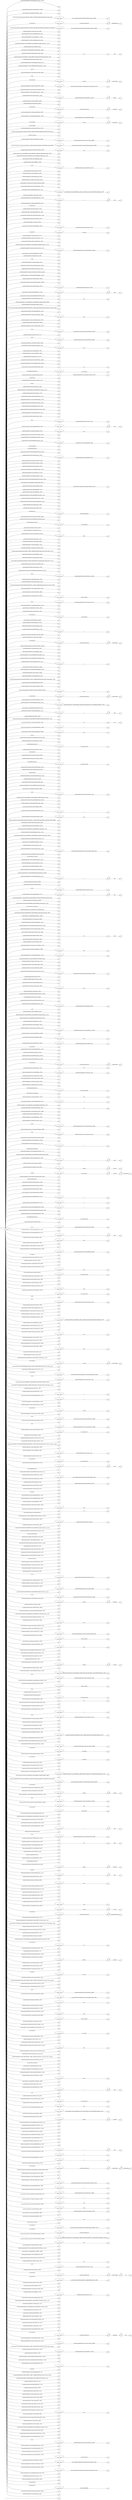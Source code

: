 digraph NFA {
  rankdir=LR;
  node [shape=circle, fontsize=10];
  __start [shape=point, label=""];
  __start -> None;
  170 [label="170"];
  674 [label="674"];
  379 [label="379"];
  750 [label="750"];
  320 [label="320"];
  451 [label="451"];
  815 [label="815"];
  125 [label="125"];
  438 [label="438"];
  530 [label="530"];
  634 [label="634"];
  407 [label="407"];
  553 [label="553"];
  349 [label="349"];
  105 [label="105"];
  380 [label="380"];
  724 [label="724"];
  77 [label="77"];
  187 [label="187"];
  233 [label="233"];
  685 [label="685"];
  358 [label="358"];
  573 [label="573"];
  758 [label="758"];
  842 [label="842"];
  587 [label="587"];
  901 [label="901"];
  784 [label="784"];
  654 [label="654"];
  635 [label="635"];
  412 [label="412"];
  269 [label="269"];
  508 [label="508"];
  98 [label="98"];
  339 [label="339"];
  818 [label="818"];
  638 [label="638"];
  457 [label="457"];
  781 [label="781"];
  777 [label="777"];
  676 [label="676"];
  209 [label="209"];
  776 [label="776"];
  480 [label="480"];
  488 [label="488"];
  197 [label="197"];
  381 [label="381"];
  629 [label="629"];
  36 [label="36"];
  80 [label="80"];
  303 [label="303"];
  912 [label="912"];
  366 [label="366"];
  493 [label="493"];
  442 [label="442"];
  392 [label="392"];
  732 [label="732"];
  82 [label="82"];
  759 [label="759"];
  270 [label="270"];
  682 [label="682"];
  692 [label="692"];
  702 [label="702"];
  852 [label="852"];
  338 [label="338"];
  803 [label="803"];
  700 [label="700"];
  517 [label="517"];
  460 [label="460"];
  532 [label="532"];
  823 [label="823"];
  157 [label="157"];
  61 [label="61"];
  337 [label="337"];
  665 [label="665"];
  108 [label="108"];
  848 [label="848"];
  873 [label="873"];
  12 [label="12"];
  625 [label="625"];
  501 [label="501"];
  569 [label="569"];
  106 [label="106"];
  383 [label="383"];
  287 [label="287"];
  636 [label="636"];
  765 [label="765"];
  307 [label="307"];
  919 [label="919"];
  64 [label="64"];
  605 [label="605"];
  140 [label="140"];
  232 [label="232"];
  389 [label="389"];
  503 [label="503"];
  783 [label="783"];
  266 [label="266"];
  678 [label="678"];
  278 [label="278"];
  768 [label="768"];
  152 [label="152"];
  583 [label="583"];
  767 [label="767"];
  557 [label="557"];
  506 [label="506"];
  135 [label="135"];
  160 [label="160"];
  570 [label="570"];
  545 [label="545"];
  341 [label="341"];
  235 [label="235"];
  362 [label="362"];
  720 [label="720"];
  19 [label="19"];
  883 [label="883"];
  827 [label="827"];
  812 [label="812"];
  915 [label="915"];
  332 [label="332"];
  619 [label="619"];
  415 [label="415"];
  917 [label="917"];
  868 [label="868"];
  718 [label="718"];
  45 [label="45"];
  321 [label="321"];
  323 [label="323"];
  495 [label="495"];
  306 [label="306"];
  185 [label="185"];
  576 [label="576"];
  817 [label="817"];
  75 [label="75"];
  9 [label="9"];
  714 [label="714"];
  853 [label="853"];
  259 [label="259"];
  878 [label="878"];
  368 [label="368"];
  101 [label="101"];
  388 [label="388"];
  279 [label="279"];
  203 [label="203"];
  166 [label="166"];
  681 [label="681"];
  256 [label="256"];
  291 [label="291"];
  342 [label="342"];
  582 [label="582"];
  109 [label="109"];
  319 [label="319"];
  275 [label="275"];
  655 [label="655"];
  87 [label="87"];
  889 [label="889"];
  527 [label="527"];
  395 [label="395"];
  465 [label="465"];
  346 [label="346"];
  757 [label="757"];
  844 [label="844"];
  851 [label="851"];
  46 [label="46"];
  129 [label="129"];
  274 [label="274"];
  420 [label="420"];
  174 [label="174"];
  664 [label="664"];
  145 [label="145"];
  198 [label="198"];
  305 [label="305"];
  642 [label="642"];
  364 [label="364"];
  425 [label="425"];
  814 [label="814"];
  148 [label="148"];
  749 [label="749"];
  178 [label="178"];
  230 [label="230"];
  107 [label="107"];
  688 [label="688"];
  66 [label="66"];
  907 [label="907"];
  139 [label="139"];
  244 [label="244"];
  176 [label="176"];
  25 [label="25"];
  136 [label="136"];
  57 [label="57"];
  11 [label="11"];
  131 [label="131"];
  474 [label="474"];
  483 [label="483"];
  486 [label="486"];
  112 [label="112"];
  127 [label="127"];
  496 [label="496"];
  562 [label="562"];
  210 [label="210"];
  639 [label="639"];
  708 [label="708"];
  740 [label="740"];
  746 [label="746"];
  802 [label="802"];
  236 [label="236"];
  180 [label="180"];
  53 [label="53"];
  313 [label="313"];
  887 [label="887"];
  903 [label="903"];
  795 [label="795"];
  311 [label="311"];
  413 [label="413"];
  677 [label="677"];
  330 [label="330"];
  672 [label="672"];
  10 [label="10"];
  538 [label="538"];
  452 [label="452"];
  897 [label="897"];
  695 [label="695"];
  359 [label="359"];
  489 [label="489"];
  725 [label="725"];
  102 [label="102"];
  208 [label="208"];
  769 [label="769"];
  830 [label="830"];
  731 [label="731"];
  472 [label="472"];
  713 [label="713"];
  348 [label="348"];
  67 [label="67"];
  352 [label="352"];
  155 [label="155"];
  711 [label="711"];
  481 [label="481"];
  122 [label="122"];
  798 [label="798"];
  200 [label="200"];
  536 [label="536"];
  722 [label="722"];
  406 [label="406"];
  408 [label="408"];
  525 [label="525"];
  598 [label="598"];
  172 [label="172"];
  450 [label="450"];
  829 [label="829"];
  454 [label="454"];
  875 [label="875"];
  607 [label="607"];
  657 [label="657"];
  633 [label="633"];
  199 [label="199"];
  231 [label="231"];
  500 [label="500"];
  560 [label="560"];
  477 [label="477"];
  808 [label="808"];
  299 [label="299"];
  461 [label="461"];
  627 [label="627"];
  727 [label="727"];
  833 [label="833"];
  566 [label="566"];
  169 [label="169"];
  340 [label="340"];
  31 [label="31"];
  597 [label="597"];
  467 [label="467"];
  762 [label="762"];
  599 [label="599"];
  690 [label="690"];
  50 [label="50"];
  843 [label="843"];
  54 [label="54"];
  592 [label="592"];
  222 [label="222"];
  7 [label="7"];
  217 [label="217"];
  850 [label="850"];
  571 [label="571"];
  328 [label="328"];
  331 [label="331"];
  604 [label="604"];
  2 [label="2"];
  181 [label="181"];
  375 [label="375"];
  30 [label="30"];
  709 [label="709"];
  374 [label="374"];
  8 [label="8"];
  835 [label="835"];
  71 [label="71"];
  574 [label="574"];
  909 [label="909"];
  737 [label="737"];
  862 [label="862"];
  190 [label="190"];
  60 [label="60"];
  79 [label="79"];
  271 [label="271"];
  706 [label="706"];
  126 [label="126"];
  537 [label="537"];
  186 [label="186"];
  167 [label="167"];
  476 [label="476"];
  785 [label="785"];
  458 [label="458"];
  499 [label="499"];
  182 [label="182"];
  253 [label="253"];
  192 [label="192"];
  463 [label="463"];
  552 [label="552"];
  226 [label="226"];
  751 [label="751"];
  439 [label="439"];
  652 [label="652"];
  698 [label="698"];
  225 [label="225"];
  858 [label="858"];
  509 [label="509"];
  666 [label="666"];
  752 [label="752"];
  667 [label="667"];
  572 [label="572"];
  705 [label="705"];
  369 [label="369"];
  29 [label="29"];
  908 [label="908"];
  363 [label="363"];
  551 [label="551"];
  490 [label="490"];
  35 [label="35"];
  290 [label="290"];
  857 [label="857"];
  416 [label="416"];
  32 [label="32"];
  729 [label="729"];
  865 [label="865"];
  661 [label="661"];
  334 [label="334"];
  512 [label="512"];
  602 [label="602"];
  68 [label="68"];
  248 [label="248"];
  632 [label="632"];
  544 [label="544"];
  606 [label="606"];
  400 [label="400"];
  697 [label="697"];
  293 [label="293"];
  577 [label="577"];
  247 [label="247"];
  399 [label="399"];
  78 [label="78"];
  735 [label="735"];
  704 [label="704"];
  301 [label="301"];
  593 [label="593"];
  468 [label="468"];
  115 [label="115"];
  104 [label="104"];
  263 [label="263"];
  215 [label="215"];
  177 [label="177"];
  738 [label="738"];
  510 [label="510"];
  223 [label="223"];
  260 [label="260"];
  103 [label="103"];
  292 [label="292"];
  877 [label="877"];
  550 [label="550"];
  384 [label="384"];
  51 [label="51"];
  528 [label="528"];
  402 [label="402"];
  265 [label="265"];
  130 [label="130"];
  396 [label="396"];
  466 [label="466"];
  409 [label="409"];
  637 [label="637"];
  742 [label="742"];
  847 [label="847"];
  911 [label="911"];
  276 [label="276"];
  899 [label="899"];
  159 [label="159"];
  146 [label="146"];
  227 [label="227"];
  73 [label="73"];
  801 [label="801"];
  234 [label="234"];
  640 [label="640"];
  216 [label="216"];
  645 [label="645"];
  507 [label="507"];
  445 [label="445"];
  5 [label="5"];
  855 [label="855"];
  485 [label="485"];
  414 [label="414"];
  703 [label="703"];
  386 [label="386"];
  595 [label="595"];
  586 [label="586"];
  360 [label="360"];
  491 [label="491"];
  17 [label="17"];
  701 [label="701"];
  435 [label="435"];
  397 [label="397"];
  872 [label="872"];
  691 [label="691"];
  195 [label="195"];
  893 [label="893"];
  694 [label="694"];
  133 [label="133"];
  643 [label="643"];
  514 [label="514"];
  27 [label="27"];
  610 [label="610"];
  387 [label="387"];
  520 [label="520"];
  539 [label="539"];
  315 [label="315"];
  286 [label="286"];
  772 [label="772"];
  421 [label="421"];
  892 [label="892"];
  647 [label="647"];
  21 [label="21"];
  111 [label="111"];
  335 [label="335"];
  124 [label="124"];
  242 [label="242"];
  824 [label="824"];
  584 [label="584"];
  317 [label="317"];
  511 [label="511"];
  355 [label="355"];
  344 [label="344"];
  154 [label="154"];
  684 [label="684"];
  179 [label="179"];
  689 [label="689"];
  13 [label="13"];
  336 [label="336"];
  906 [label="906"];
  524 [label="524"];
  533 [label="533"];
  221 [label="221"];
  302 [label="302"];
  497 [label="497"];
  816 [label="816"];
  624 [label="624"];
  845 [label="845"];
  120 [label="120"];
  132 [label="132"];
  494 [label="494"];
  614 [label="614"];
  734 [label="734"];
  18 [label="18"];
  62 [label="62"];
  367 [label="367"];
  436 [label="436"];
  653 [label="653"];
  563 [label="563"];
  617 [label="617"];
  254 [label="254"];
  859 [label="859"];
  356 [label="356"];
  885 [label="885"];
  41 [label="41"];
  206 [label="206"];
  826 [label="826"];
  59 [label="59"];
  581 [label="581"];
  534 [label="534"];
  837 [label="837"];
  861 [label="861"];
  437 [label="437"];
  819 [label="819"];
  294 [label="294"];
  164 [label="164"];
  252 [label="252"];
  513 [label="513"];
  549 [label="549"];
  114 [label="114"];
  608 [label="608"];
  86 [label="86"];
  683 [label="683"];
  913 [label="913"];
  219 [label="219"];
  780 [label="780"];
  88 [label="88"];
  505 [label="505"];
  191 [label="191"];
  787 [label="787"];
  257 [label="257"];
  212 [label="212"];
  49 [label="49"];
  794 [label="794"];
  870 [label="870"];
  188 [label="188"];
  741 [label="741"];
  789 [label="789"];
  743 [label="743"];
  298 [label="298"];
  361 [label="361"];
  161 [label="161"];
  273 [label="273"];
  660 [label="660"];
  504 [label="504"];
  779 [label="779"];
  670 [label="670"];
  902 [label="902"];
  806 [label="806"];
  42 [label="42"];
  895 [label="895"];
  434 [label="434"];
  764 [label="764"];
  797 [label="797"];
  3 [label="3"];
  822 [label="822"];
  241 [label="241"];
  113 [label="113"];
  669 [label="669"];
  443 [label="443"];
  471 [label="471"];
  285 [label="285"];
  470 [label="470"];
  464 [label="464"];
  838 [label="838"];
  357 [label="357"];
  1 [label="1"];
  55 [label="55"];
  805 [label="805"];
  535 [label="535"];
  314 [label="314"];
  561 [label="561"];
  596 [label="596"];
  90 [label="90"];
  707 [label="707"];
  372 [label="372"];
  546 [label="546"];
  220 [label="220"];
  609 [label="609"];
  881 [label="881"];
  523 [label="523"];
  411 [label="411"];
  205 [label="205"];
  863 [label="863"];
  76 [label="76"];
  469 [label="469"];
  646 [label="646"];
  63 [label="63"];
  15 [label="15"];
  403 [label="403"];
  272 [label="272"];
  376 [label="376"];
  841 [label="841"];
  99 [label="99"];
  33 [label="33"];
  663 [label="663"];
  22 [label="22"];
  93 [label="93"];
  455 [label="455"];
  39 [label="39"];
  693 [label="693"];
  325 [label="325"];
  717 [label="717"];
  788 [label="788"];
  149 [label="149"];
  441 [label="441"];
  118 [label="118"];
  20 [label="20"];
  96 [label="96"];
  277 [label="277"];
  268 [label="268"];
  548 [label="548"];
  588 [label="588"];
  567 [label="567"];
  423 [label="423"];
  904 [label="904"];
  896 [label="896"];
  774 [label="774"];
  262 [label="262"];
  398 [label="398"];
  651 [label="651"];
  849 [label="849"];
  312 [label="312"];
  888 [label="888"];
  189 [label="189"];
  860 [label="860"];
  615 [label="615"];
  370 [label="370"];
  229 [label="229"];
  6 [label="6"];
  630 [label="630"];
  34 [label="34"];
  770 [label="770"];
  89 [label="89"];
  207 [label="207"];
  733 [label="733"];
  81 [label="81"];
  482 [label="482"];
  289 [label="289"];
  744 [label="744"];
  905 [label="905"];
  288 [label="288"];
  284 [label="284"];
  565 [label="565"];
  224 [label="224"];
  800 [label="800"];
  748 [label="748"];
  72 [label="72"];
  326 [label="326"];
  618 [label="618"];
  245 [label="245"];
  628 [label="628"];
  791 [label="791"];
  916 [label="916"];
  522 [label="522"];
  194 [label="194"];
  755 [label="755"];
  100 [label="100"];
  882 [label="882"];
  351 [label="351"];
  261 [label="261"];
  16 [label="16"];
  521 [label="521"];
  426 [label="426"];
  487 [label="487"];
  590 [label="590"];
  710 [label="710"];
  686 [label="686"];
  874 [label="874"];
  648 [label="648"];
  529 [label="529"];
  422 [label="422"];
  280 [label="280"];
  184 [label="184"];
  296 [label="296"];
  726 [label="726"];
  52 [label="52"];
  117 [label="117"];
  832 [label="832"];
  391 [label="391"];
  820 [label="820"];
  202 [label="202"];
  492 [label="492"];
  828 [label="828"];
  239 [label="239"];
  502 [label="502"];
  91 [label="91"];
  459 [label="459"];
  255 [label="255"];
  37 [label="37"];
  658 [label="658"];
  715 [label="715"];
  778 [label="778"];
  58 [label="58"];
  97 [label="97"];
  498 [label="498"];
  891 [label="891"];
  641 [label="641"];
  40 [label="40"];
  834 [label="834"];
  631 [label="631"];
  385 [label="385"];
  418 [label="418"];
  56 [label="56"];
  156 [label="156"];
  24 [label="24"];
  543 [label="543"];
  886 [label="886"];
  28 [label="28"];
  914 [label="914"];
  378 [label="378"];
  428 [label="428"];
  601 [label="601"];
  884 [label="884"];
  600 [label="600"];
  371 [label="371"];
  879 [label="879"];
  526 [label="526"];
  432 [label="432"];
  4 [label="4"];
  94 [label="94"];
  345 [label="345"];
  918 [label="918"];
  793 [label="793"];
  699 [label="699"];
  333 [label="333"];
  773 [label="773"];
  213 [label="213"];
  250 [label="250"];
  142 [label="142"];
  173 [label="173"];
  137 [label="137"];
  756 [label="756"];
  612 [label="612"];
  204 [label="204"];
  449 [label="449"];
  786 [label="786"];
  825 [label="825"];
  343 [label="343"];
  555 [label="555"];
  736 [label="736"];
  237 [label="237"];
  559 [label="559"];
  354 [label="354"];
  175 [label="175"];
  382 [label="382"];
  840 [label="840"];
  324 [label="324"];
  258 [label="258"];
  153 [label="153"];
  564 [label="564"];
  446 [label="446"];
  475 [label="475"];
  309 [label="309"];
  594 [label="594"];
  846 [label="846"];
  138 [label="138"];
  620 [label="620"];
  719 [label="719"];
  196 [label="196"];
  623 [label="623"];
  864 [label="864"];
  119 [label="119"];
  211 [label="211"];
  419 [label="419"];
  347 [label="347"];
  656 [label="656"];
  171 [label="171"];
  621 [label="621"];
  675 [label="675"];
  85 [label="85"];
  753 [label="753"];
  836 [label="836"];
  430 [label="430"];
  479 [label="479"];
  440 [label="440"];
  26 [label="26"];
  48 [label="48"];
  390 [label="390"];
  585 [label="585"];
  807 [label="807"];
  47 [label="47"];
  867 [label="867"];
  547 [label="547"];
  447 [label="447"];
  433 [label="433"];
  856 [label="856"];
  771 [label="771"];
  611 [label="611"];
  673 [label="673"];
  318 [label="318"];
  747 [label="747"];
  141 [label="141"];
  350 [label="350"];
  876 [label="876"];
  760 [label="760"];
  282 [label="282"];
  603 [label="603"];
  310 [label="310"];
  373 [label="373"];
  761 [label="761"];
  898 [label="898"];
  144 [label="144"];
  283 [label="283"];
  575 [label="575"];
  264 [label="264"];
  721 [label="721"];
  728 [label="728"];
  228 [label="228"];
  659 [label="659"];
  662 [label="662"];
  92 [label="92"];
  580 [label="580"];
  813 [label="813"];
  871 [label="871"];
  163 [label="163"];
  869 [label="869"];
  150 [label="150"];
  766 [label="766"];
  143 [label="143"];
  804 [label="804"];
  14 [label="14"];
  193 [label="193"];
  417 [label="417"];
  519 [label="519"];
  578 [label="578"];
  739 [label="739"];
  484 [label="484"];
  518 [label="518"];
  300 [label="300"];
  754 [label="754"];
  95 [label="95"];
  775 [label="775"];
  393 [label="393"];
  616 [label="616"];
  123 [label="123"];
  542 [label="542"];
  763 [label="763"];
  745 [label="745"];
  809 [label="809"];
  854 [label="854"];
  297 [label="297"];
  790 [label="790"];
  796 [label="796"];
  626 [label="626"];
  162 [label="162"];
  201 [label="201"];
  453 [label="453"];
  473 [label="473"];
  214 [label="214"];
  394 [label="394"];
  668 [label="668"];
  723 [label="723"];
  839 [label="839"];
  462 [label="462"];
  679 [label="679"];
  687 [label="687"];
  65 [label="65"];
  246 [label="246"];
  44 [label="44"];
  866 [label="866"];
  243 [label="243"];
  249 [label="249"];
  295 [label="295"];
  401 [label="401"];
  811 [label="811"];
  792 [label="792"];
  240 [label="240"];
  429 [label="429"];
  251 [label="251"];
  591 [label="591"];
  304 [label="304"];
  128 [label="128"];
  515 [label="515"];
  799 [label="799"];
  810 [label="810"];
  554 [label="554"];
  613 [label="613"];
  365 [label="365"];
  165 [label="165"];
  558 [label="558"];
  444 [label="444"];
  730 [label="730"];
  541 [label="541"];
  516 [label="516"];
  110 [label="110"];
  644 [label="644"];
  116 [label="116"];
  821 [label="821"];
  448 [label="448"];
  622 [label="622"];
  649 [label="649"];
  650 [label="650"];
  183 [label="183"];
  267 [label="267"];
  427 [label="427"];
  308 [label="308"];
  404 [label="404"];
  134 [label="134"];
  531 [label="531"];
  880 [label="880"];
  410 [label="410"];
  377 [label="377"];
  556 [label="556"];
  281 [label="281"];
  353 [label="353"];
  322 [label="322"];
  327 [label="327"];
  894 [label="894"];
  424 [label="424"];
  238 [label="238"];
  478 [label="478"];
  890 [label="890"];
  84 [label="84"];
  69 [label="69"];
  74 [label="74"];
  43 [label="43"];
  712 [label="712"];
  70 [label="70"];
  540 [label="540"];
  168 [label="168"];
  716 [label="716"];
  38 [label="38"];
  589 [label="589"];
  329 [label="329"];
  151 [label="151"];
  696 [label="696"];
  158 [label="158"];
  910 [label="910"];
  456 [label="456"];
  579 [label="579"];
  831 [label="831"];
  671 [label="671"];
  83 [label="83"];
  316 [label="316"];
  568 [label="568"];
  0 [label="0"];
  121 [label="121"];
  405 [label="405"];
  218 [label="218"];
  680 [label="680"];
  782 [label="782"];
  900 [label="900"];
  23 [label="23"];
  147 [label="147"];
  431 [label="431"];
  { node [shape=doublecircle]; 1 3 4 6 8 10 12 14 15 17 19 20 21 22 24 26 27 28 29 30 31 32 33 34 35 36 37 38 39 41 42 44 46 47 48 49 51 52 53 54 55 56 57 58 59 60 61 62 64 65 66 67 68 69 70 71 72 73 74 76 79 80 81 82 84 85 86 87 88 89 90 91 92 93 96 99 101 102 103 105 106 107 109 110 111 112 113 115 116 118 120 122 124 126 127 128 129 130 131 132 133 134 135 136 137 138 139 140 141 142 143 144 145 146 147 148 149 151 152 153 155 158 159 160 162 165 166 168 171 172 173 174 175 176 177 179 180 181 182 183 184 185 186 187 188 189 190 191 192 193 194 195 196 198 199 200 202 203 205 206 208 209 210 212 214 215 216 217 218 220 222 223 224 225 226 227 228 229 230 231 232 233 235 236 237 238 239 240 241 242 243 244 245 247 250 251 252 253 255 256 257 258 259 260 261 262 263 264 265 266 268 271 273 275 277 279 280 281 282 285 288 290 291 293 295 297 298 299 301 302 303 305 306 307 308 309 311 313 315 317 319 321 322 323 324 325 326 327 328 329 330 331 332 333 334 335 336 337 338 339 340 341 342 343 345 346 347 349 352 353 354 356 359 360 362 365 366 367 368 369 370 371 373 374 375 376 377 378 379 380 381 382 383 384 385 386 387 388 389 391 392 394 396 397 398 399 401 402 403 404 405 406 407 408 409 410 411 412 413 415 416 417 418 419 420 421 422 423 424 425 427 430 431 432 433 435 436 437 438 439 440 441 442 443 444 445 448 451 453 454 455 456 458 460 462 463 464 465 467 468 469 471 472 473 474 475 477 478 479 481 483 485 487 489 490 491 492 493 494 495 496 497 498 499 500 501 502 503 504 505 506 507 508 509 510 511 512 513 515 516 517 519 522 523 524 526 529 530 532 535 536 537 538 539 540 541 543 544 545 546 547 548 549 550 551 552 553 554 555 556 557 558 559 561 562 564 566 567 568 569 571 572 573 574 575 576 577 578 579 580 581 582 584 585 586 587 588 589 590 591 592 593 594 596 599 600 601 602 604 605 606 607 608 609 610 611 612 613 614 617 620 622 623 625 627 629 630 631 632 633 634 635 637 638 639 641 642 643 644 645 647 648 649 651 653 655 657 659 660 661 662 663 664 665 666 667 668 669 670 671 672 673 674 675 676 677 678 679 680 681 682 683 684 685 687 688 689 691 694 695 696 698 701 702 704 707 708 709 710 711 712 713 715 716 717 718 719 720 721 722 723 724 725 726 727 728 729 730 731 732 733 735 736 737 739 740 741 743 744 746 747 748 749 750 751 752 753 755 756 758 760 762 763 764 765 767 770 771 775 776 777 778 780 783 786 789 791 793 795 797 800 803 807 810 814 817 820 824 827 829 831 833 835 837 839 841 842 843 844 845 847 849 850 851 852 853 854 855 856 857 858 859 861 863 865 867 869 871 873 875 876 877 878 879 880 881 882 884 886 888 890 892 894 896 898 899 900 901 903 905 907 909 911 913 915 917 918 919 }
  0 -> 0 [label="*"];
  0 -> 1 [label="#gw-desktop-herotator"];
  0 -> 2 [label="#gw-desktop-herotator"];
  2 -> 2 [label="*"];
  2 -> 3 [label=".a-carousel-viewport"];
  0 -> 4 [label="#gw-desktop-herotator.tall"];
  0 -> 5 [label="#gw-desktop-herotator.tall"];
  5 -> 5 [label="*"];
  5 -> 6 [label=".a-carousel-container"];
  0 -> 7 [label="#gw-desktop-herotator.tall"];
  7 -> 7 [label="*"];
  7 -> 8 [label=".a-carousel-controls"];
  0 -> 9 [label="#gw-desktop-herotator.tall"];
  9 -> 9 [label="*"];
  9 -> 10 [label=".a-carousel-left"];
  0 -> 11 [label="#gw-desktop-herotator.tall"];
  11 -> 11 [label="*"];
  11 -> 12 [label=".a-carousel-right"];
  0 -> 13 [label="#gw-desktop-herotator.tall"];
  13 -> 13 [label="*"];
  13 -> 14 [label=".a-carousel-viewport"];
  0 -> 15 [label="#gw-desktop-herotator.tall.single-slide-hero"];
  0 -> 16 [label="#gw-desktop-herotator.tall.single-slide-hero"];
  16 -> 16 [label="*"];
  16 -> 17 [label=".a-carousel-controls"];
  0 -> 18 [label="#gw-desktop-herotator.tall.single-slide-hero"];
  18 -> 18 [label="*"];
  18 -> 19 [label=".a-carousel-viewport"];
  0 -> 20 [label="#icp-touch-link-cop"];
  0 -> 21 [label="#icp-touch-link-country"];
  0 -> 22 [label="#icp-touch-link-language"];
  0 -> 23 [label="#nav-flyout-ewc"];
  23 -> 23 [label="*"];
  23 -> 24 [label=".nav-flyout-buffer-left"];
  0 -> 25 [label="#nav-flyout-ewc"];
  25 -> 25 [label="*"];
  25 -> 26 [label=".nav-flyout-buffer-right"];
  0 -> 27 [label="-webkit-media-controls-panel"];
  0 -> 28 [label="-webkit-media-controls-panel-container"];
  0 -> 29 [label="-webkit-media-controls-start-playback-button"];
  0 -> 30 [label="-webkit-scrollbar"];
  0 -> 31 [label="._ameyal-product-shoveler_energy-efficiency_energy-efficiency-badge-data-sheet-label-container__2iEi2"];
  0 -> 32 [label="._ameyal-product-shoveler_energy-efficiency_energy-efficiency-badge-data-sheet-label__3b6X3"];
  0 -> 33 [label="._ameyal-product-shoveler_energy-efficiency_energy-efficiency-badge-rating-2021__2Q_3P"];
  0 -> 34 [label="._ameyal-product-shoveler_energy-efficiency_energy-efficiency-badge-rating-sign__1ronK"];
  0 -> 35 [label="._ameyal-product-shoveler_energy-efficiency_energy-efficiency-badge-rating__3_0eN"];
  0 -> 36 [label="._ameyal-product-shoveler_energy-efficiency_energy-efficiency-badge-shape__1IcJY"];
  0 -> 37 [label="._ameyal-product-shoveler_energy-efficiency_energy-efficiency-badge-standard__28gp8"];
  0 -> 38 [label="._ameyal-product-shoveler_energy-efficiency_energy-efficiency-container__1Pkva"];
  0 -> 39 [label="._ameyal-product-shoveler_image_asin-container-white-box__QwmgO"];
  0 -> 40 [label="._ameyal-product-shoveler_image_asin-container-white-box__QwmgO"];
  40 -> 40 [label="*"];
  40 -> 41 [label="img"];
  0 -> 42 [label="._ameyal-product-shoveler_image_asin-container__2jyCM"];
  0 -> 43 [label="._ameyal-product-shoveler_image_asin-container__2jyCM"];
  43 -> 43 [label="*"];
  43 -> 44 [label="img"];
  0 -> 45 [label="._ameyal-product-shoveler_image_base-padding__2zxN3"];
  45 -> 45 [label="*"];
  45 -> 46 [label="img"];
  0 -> 47 [label="._ameyal-product-shoveler_image_force-square__yjzpK"];
  0 -> 48 [label="._ameyal-product-shoveler_image_override-square__2e4Zf"];
  0 -> 49 [label="._ameyal-product-shoveler_image_round-corners__2y_fS"];
  0 -> 50 [label="._ameyal-product-shoveler_image_small-padding__15RRH"];
  50 -> 50 [label="*"];
  50 -> 51 [label="img"];
  0 -> 52 [label="._ameyal-product-shoveler_style_ad-feedback-loading-spinnner-rtl__2BoOY"];
  0 -> 53 [label="._ameyal-product-shoveler_style_ad-feedback-loading-spinnner__1nmZw"];
  0 -> 54 [label="._ameyal-product-shoveler_style_ad-feedback-primary-link__2bIZi"];
  0 -> 55 [label="._ameyal-product-shoveler_style_ad-feedback-sprite-mobile__2_rj8"];
  0 -> 56 [label="._ameyal-product-shoveler_style_ad-feedback-sprite__28uwB"];
  0 -> 57 [label="._ameyal-product-shoveler_style_ad-feedback-text-desktop__q3xp_"];
  0 -> 58 [label="._ameyal-product-shoveler_style_ad-feedback-text__2HjQ9"];
  0 -> 59 [label="._ameyal-product-shoveler_style_apexBadgeLabel__2-Vye"];
  0 -> 60 [label="._ameyal-product-shoveler_style_apexBadgeMessage__1tHvd"];
  0 -> 61 [label="._ameyal-product-shoveler_style_aspect-button-group__1LqUG"];
  0 -> 62 [label="._ameyal-product-shoveler_style_aspect-button__7cH_E"];
  0 -> 63 [label="._ameyal-product-shoveler_style_aspect-button__7cH_E"];
  63 -> 64 [label="svg"];
  0 -> 65 [label="._ameyal-product-shoveler_style_aspect-ratio-1236x1080__3aEzl"];
  0 -> 66 [label="._ameyal-product-shoveler_style_aspect-ratio-15x3__1h649"];
  0 -> 67 [label="._ameyal-product-shoveler_style_aspect-ratio-16x9__cBPv8"];
  0 -> 68 [label="._ameyal-product-shoveler_style_aspect-ratio-4x3__3BewI"];
  0 -> 69 [label="._ameyal-product-shoveler_style_aspect-ratio-5x8__2IaNz"];
  0 -> 70 [label="._ameyal-product-shoveler_style_aspect-ratio-dynamic-60vh__3N5g_"];
  0 -> 71 [label="._ameyal-product-shoveler_style_aspect-ratio-fill__2Zjfb"];
  0 -> 72 [label="._ameyal-product-shoveler_style_aspect-text__S4PU1"];
  0 -> 73 [label="._ameyal-product-shoveler_style_autoplay-span__2CMfc"];
  0 -> 74 [label="._ameyal-product-shoveler_style_badge-container__20aJ2"];
  0 -> 75 [label="._ameyal-product-shoveler_style_badge-container__20aJ2"];
  75 -> 76 [label="div"];
  0 -> 77 [label="._ameyal-product-shoveler_style_badge-container__20aJ2"];
  77 -> 78 [label="div"];
  78 -> 79 [label="span"];
  0 -> 80 [label="._ameyal-product-shoveler_style_badgeLabel__pJ5rc"];
  0 -> 81 [label="._ameyal-product-shoveler_style_badgeMessage__2Dtw7"];
  0 -> 82 [label="._ameyal-product-shoveler_style_carouselContainer__3N7M1"];
  0 -> 83 [label="._ameyal-product-shoveler_style_carouselContainer__3N7M1"];
  83 -> 83 [label="*"];
  83 -> 84 [label="li.a-carousel-card"];
  0 -> 85 [label="._ameyal-product-shoveler_style_close-icon-wrapper__1zvdC"];
  0 -> 86 [label="._ameyal-product-shoveler_style_close-icon__2RJs3"];
  0 -> 87 [label="._ameyal-product-shoveler_style_close-text__2-gwn"];
  0 -> 88 [label="._ameyal-product-shoveler_style_cta-link__2xo74"];
  0 -> 89 [label="._ameyal-product-shoveler_style_desktop-close-button__1iL_P"];
  0 -> 90 [label="._ameyal-product-shoveler_style_displayCount__1MVut"];
  0 -> 91 [label="._ameyal-product-shoveler_style_empty-footer__2d59h"];
  0 -> 92 [label="._ameyal-product-shoveler_style_five-pack__1-Tql"];
  0 -> 93 [label="._ameyal-product-shoveler_style_fluid-lazy-video__fInMS"];
  0 -> 94 [label="._ameyal-product-shoveler_style_fluid-lazy-video__fInMS"];
  94 -> 94 [label="*"];
  94 -> 95 [label=".video-js"];
  95 -> 95 [label="*"];
  95 -> 96 [label=".vjs-poster"];
  0 -> 97 [label="._ameyal-product-shoveler_style_fluid-lazy-video__fInMS"];
  97 -> 97 [label="*"];
  97 -> 98 [label=".video-js"];
  98 -> 98 [label="*"];
  98 -> 99 [label=".vjs-tech"];
  0 -> 100 [label="._ameyal-product-shoveler_style_fluid-lazy-video__fInMS"];
  100 -> 100 [label="*"];
  100 -> 101 [label=".video-js.vjs-fluid"];
  0 -> 102 [label="._ameyal-product-shoveler_style_four-pack__1ufgr"];
  0 -> 103 [label="._ameyal-product-shoveler_style_gw-hero-close-button__3svyZ"];
  0 -> 104 [label="._ameyal-product-shoveler_style_gw-hero-close-button__3svyZ"];
  104 -> 104 [label="*"];
  104 -> 105 [label="._ameyal-product-shoveler_style_close-black-icon__3hkbe"];
  0 -> 106 [label="._ameyal-product-shoveler_style_gwm-link-footer__3OF47"];
  0 -> 107 [label="._ameyal-product-shoveler_style_haulRibbon__3VZNi"];
  0 -> 108 [label="._ameyal-product-shoveler_style_haulRibbon__3VZNi"];
  108 -> 108 [label="*"];
  108 -> 109 [label="._ameyal-product-shoveler_style_logo__15d-3"];
  0 -> 110 [label="._ameyal-product-shoveler_style_header-icon__2cuVV"];
  0 -> 111 [label="._ameyal-product-shoveler_style_header-link__cUhOK"];
  0 -> 112 [label="._ameyal-product-shoveler_style_header__1vGdj"];
  0 -> 113 [label="._ameyal-product-shoveler_style_image-container__2OiZA"];
  0 -> 114 [label="._ameyal-product-shoveler_style_image-container__2OiZA"];
  114 -> 114 [label="*"];
  114 -> 115 [label="img"];
  0 -> 116 [label="._ameyal-product-shoveler_style_inlineErrorDetails__1NBx-"];
  0 -> 117 [label="._ameyal-product-shoveler_style_lazy-loaded-video__3m5dG"];
  117 -> 117 [label="*"];
  117 -> 118 [label="._ameyal-product-shoveler_style_cover-cta-link__2HKJP"];
  0 -> 119 [label="._ameyal-product-shoveler_style_lazy-loaded-video__3m5dG"];
  119 -> 119 [label="*"];
  119 -> 120 [label="img._ameyal-product-shoveler_style_cover-portrait-image__2lhzL"];
  0 -> 121 [label="._ameyal-product-shoveler_style_lazy-loaded-video__3m5dG"];
  121 -> 121 [label="*"];
  121 -> 122 [label="img._ameyal-product-shoveler_style_dynamic-portrait-image__1Wrzd"];
  0 -> 123 [label="._ameyal-product-shoveler_style_lazy-loaded-video__3m5dG"];
  123 -> 123 [label="*"];
  123 -> 124 [label="video"];
  0 -> 125 [label="._ameyal-product-shoveler_style_lazy-loaded-video__3m5dG._ameyal-product-shoveler_style_fluid-lazy-video__fInMS"];
  125 -> 125 [label="*"];
  125 -> 126 [label="img._ameyal-product-shoveler_style_fluid-landscape-image__TE6PT"];
  0 -> 127 [label="._ameyal-product-shoveler_style_logoGap__nKNZ9"];
  0 -> 128 [label="._ameyal-product-shoveler_style_logoRectangle__1VJwu"];
  0 -> 129 [label="._ameyal-product-shoveler_style_logoSquareContainer__3Paoc"];
  0 -> 130 [label="._ameyal-product-shoveler_style_logoSquare__3NZyi"];
  0 -> 131 [label="._ameyal-product-shoveler_style_logo__2ZQ-N"];
  0 -> 132 [label="._ameyal-product-shoveler_style_mixed-button__2og-m"];
  0 -> 133 [label="._ameyal-product-shoveler_style_mobile-close-button__3PB07"];
  0 -> 134 [label="._ameyal-product-shoveler_style_mobile-double-border-link-focus__1Oz9p"];
  0 -> 135 [label="._ameyal-product-shoveler_style_mobile-double-border-link-focus__1Oz9p._ameyal-product-shoveler_style_focus-visible__3HkmX"];
  0 -> 136 [label="._ameyal-product-shoveler_style_mosaic-card-body__1HmTs"];
  0 -> 137 [label="._ameyal-product-shoveler_style_mosaic-card__1C-_R"];
  0 -> 138 [label="._ameyal-product-shoveler_style_negative-button__1Dvqz"];
  0 -> 139 [label="._ameyal-product-shoveler_style_negativeMarginAdjust__1nqu9"];
  0 -> 140 [label="._ameyal-product-shoveler_style_oneLineTruncation__2WWse"];
  0 -> 141 [label="._ameyal-product-shoveler_style_overlay__3Sx3u"];
  0 -> 142 [label="._ameyal-product-shoveler_style_positive-button__3UOC3"];
  0 -> 143 [label="._ameyal-product-shoveler_style_poster-image__1W0yA"];
  0 -> 144 [label="._ameyal-product-shoveler_style_smartText__ubpEw"];
  0 -> 145 [label="._ameyal-product-shoveler_style_spCSRFTreatment__-hwVO"];
  0 -> 146 [label="._ameyal-product-shoveler_style_spacer__7Pyg3"];
  0 -> 147 [label="._ameyal-product-shoveler_style_stacking-context__3PbQE"];
  0 -> 148 [label="._ameyal-product-shoveler_style_theming-background-override__1HfzJ"];
  0 -> 149 [label="._ameyal-product-shoveler_style_theming-text-color__2f7xc"];
  0 -> 150 [label="._ameyal-product-shoveler_style_theming-text-color__2f7xc"];
  150 -> 150 [label="*"];
  150 -> 151 [label="a"];
  0 -> 152 [label="._ameyal-product-shoveler_style_themingTextColorWhite__1zryO"];
  0 -> 153 [label="._ameyal-product-shoveler_style_themingTextColor__1YKkf"];
  0 -> 154 [label="._ameyal-product-shoveler_style_themingTextColor__1YKkf"];
  154 -> 154 [label="*"];
  154 -> 155 [label="a"];
  0 -> 156 [label="._ameyal-product-shoveler_style_themingTextColor__1YKkf"];
  156 -> 156 [label="*"];
  156 -> 157 [label="a"];
  157 -> 157 [label="*"];
  157 -> 158 [label="span"];
  0 -> 159 [label="._ameyal-product-shoveler_style_themingTextColor__1oQsI"];
  0 -> 160 [label="._ameyal-product-shoveler_style_themingTextColor__2LCvL"];
  0 -> 161 [label="._ameyal-product-shoveler_style_themingTextColor__2LCvL"];
  161 -> 161 [label="*"];
  161 -> 162 [label="a"];
  0 -> 163 [label="._ameyal-product-shoveler_style_themingTextColor__2LCvL"];
  163 -> 163 [label="*"];
  163 -> 164 [label="a"];
  164 -> 164 [label="*"];
  164 -> 165 [label="span"];
  0 -> 166 [label="._ameyal-product-shoveler_style_themingTextColor__lrzuC"];
  0 -> 167 [label="._ameyal-product-shoveler_style_themingTextColor__lrzuC"];
  167 -> 167 [label="*"];
  167 -> 168 [label="a"];
  0 -> 169 [label="._ameyal-product-shoveler_style_themingTextColor__lrzuC"];
  169 -> 169 [label="*"];
  169 -> 170 [label="a"];
  170 -> 170 [label="*"];
  170 -> 171 [label="span"];
  0 -> 172 [label="._ameyal-product-shoveler_style_three-pack__5s3hP"];
  0 -> 173 [label="._ameyal-product-shoveler_style_threeLineTruncation__UkUjj"];
  0 -> 174 [label="._ameyal-product-shoveler_style_tile-container__1QgAV"];
  0 -> 175 [label="._ameyal-product-shoveler_style_tile-grid__QMxNY"];
  0 -> 176 [label="._ameyal-product-shoveler_style_tile-link__38lTa"];
  0 -> 177 [label="._ameyal-product-shoveler_style_tile-theming__3eeyj"];
  0 -> 178 [label="._ameyal-product-shoveler_style_tile-theming__3eeyj"];
  178 -> 179 [label="._ameyal-product-shoveler_style_image-container__2OiZA"];
  0 -> 180 [label="._ameyal-product-shoveler_style_truncation__x9-69"];
  0 -> 181 [label="._ameyal-product-shoveler_style_twoLineTruncation__16TLV"];
  0 -> 182 [label="._ameyal-product-shoveler_style_video-container__1hKS1"];
  0 -> 183 [label="._ameyal-product-shoveler_style_video-container__1hKS1._ameyal-product-shoveler_style_show-video__xX4WM"];
  0 -> 184 [label="._ameyal-product-shoveler_style_wd-backdrop-data__1znxG"];
  0 -> 185 [label="._ameyal-product-shoveler_style_wd-card-link-focus__sm6Xn"];
  0 -> 186 [label="._ameyal-product-shoveler_style_wdHeader__Edrev"];
  0 -> 187 [label="._cropped-image-link_energy-efficiency_energy-efficiency-badge-data-sheet-label-container__2iEi2"];
  0 -> 188 [label="._cropped-image-link_energy-efficiency_energy-efficiency-badge-data-sheet-label__3b6X3"];
  0 -> 189 [label="._cropped-image-link_energy-efficiency_energy-efficiency-badge-rating-2021__2Q_3P"];
  0 -> 190 [label="._cropped-image-link_energy-efficiency_energy-efficiency-badge-rating-sign__1ronK"];
  0 -> 191 [label="._cropped-image-link_energy-efficiency_energy-efficiency-badge-rating__3_0eN"];
  0 -> 192 [label="._cropped-image-link_energy-efficiency_energy-efficiency-badge-shape__1IcJY"];
  0 -> 193 [label="._cropped-image-link_energy-efficiency_energy-efficiency-badge-standard__28gp8"];
  0 -> 194 [label="._cropped-image-link_energy-efficiency_energy-efficiency-container__1Pkva"];
  0 -> 195 [label="._cropped-image-link_image_asin-container-full-height__MOKlF"];
  0 -> 196 [label="._cropped-image-link_image_asin-container-white-box__3Stwp"];
  0 -> 197 [label="._cropped-image-link_image_asin-container-white-box__3Stwp"];
  197 -> 197 [label="*"];
  197 -> 198 [label="img"];
  0 -> 199 [label="._cropped-image-link_image_asin-container-white-box__3Stwp._cropped-image-link_image_reduce-image-height__23dy8"];
  0 -> 200 [label="._cropped-image-link_image_asin-container-white-box__QwmgO"];
  0 -> 201 [label="._cropped-image-link_image_asin-container-white-box__QwmgO"];
  201 -> 201 [label="*"];
  201 -> 202 [label="img"];
  0 -> 203 [label="._cropped-image-link_image_asin-container__2jyCM"];
  0 -> 204 [label="._cropped-image-link_image_asin-container__2jyCM"];
  204 -> 204 [label="*"];
  204 -> 205 [label="img"];
  0 -> 206 [label="._cropped-image-link_image_asin-container__LRY5p"];
  0 -> 207 [label="._cropped-image-link_image_asin-container__LRY5p"];
  207 -> 207 [label="*"];
  207 -> 208 [label="img"];
  0 -> 209 [label="._cropped-image-link_image_asin-container__LRY5p._cropped-image-link_image_border-radius-top-only__2tZ_O"];
  0 -> 210 [label="._cropped-image-link_image_asin-container__LRY5p._cropped-image-link_image_reduce-image-height__23dy8"];
  0 -> 211 [label="._cropped-image-link_image_base-padding__2zxN3"];
  211 -> 211 [label="*"];
  211 -> 212 [label="img"];
  0 -> 213 [label="._cropped-image-link_image_base-padding__mNE_u"];
  213 -> 213 [label="*"];
  213 -> 214 [label="img"];
  0 -> 215 [label="._cropped-image-link_image_force-square__yjzpK"];
  0 -> 216 [label="._cropped-image-link_image_override-square__2e4Zf"];
  0 -> 217 [label="._cropped-image-link_image_round-corners__22iOW"];
  0 -> 218 [label="._cropped-image-link_image_round-corners__2y_fS"];
  0 -> 219 [label="._cropped-image-link_image_small-padding__15RRH"];
  219 -> 219 [label="*"];
  219 -> 220 [label="img"];
  0 -> 221 [label="._cropped-image-link_image_small-padding__3ZjS-"];
  221 -> 221 [label="*"];
  221 -> 222 [label="img"];
  0 -> 223 [label="._cropped-image-link_style_ad-feedback-loading-spinnner-rtl__2BoOY"];
  0 -> 224 [label="._cropped-image-link_style_ad-feedback-loading-spinnner__1nmZw"];
  0 -> 225 [label="._cropped-image-link_style_ad-feedback-primary-link__2bIZi"];
  0 -> 226 [label="._cropped-image-link_style_ad-feedback-sprite-mobile__2_rj8"];
  0 -> 227 [label="._cropped-image-link_style_ad-feedback-sprite__28uwB"];
  0 -> 228 [label="._cropped-image-link_style_ad-feedback-text-desktop__q3xp_"];
  0 -> 229 [label="._cropped-image-link_style_ad-feedback-text__2HjQ9"];
  0 -> 230 [label="._cropped-image-link_style_apexBadgeLabel__2-Vye"];
  0 -> 231 [label="._cropped-image-link_style_apexBadgeMessage__1tHvd"];
  0 -> 232 [label="._cropped-image-link_style_aspect-button-group__1LqUG"];
  0 -> 233 [label="._cropped-image-link_style_aspect-button__7cH_E"];
  0 -> 234 [label="._cropped-image-link_style_aspect-button__7cH_E"];
  234 -> 235 [label="svg"];
  0 -> 236 [label="._cropped-image-link_style_aspect-ratio-1236x1080__3aEzl"];
  0 -> 237 [label="._cropped-image-link_style_aspect-ratio-15x3__1h649"];
  0 -> 238 [label="._cropped-image-link_style_aspect-ratio-16x9__cBPv8"];
  0 -> 239 [label="._cropped-image-link_style_aspect-ratio-4x3__3BewI"];
  0 -> 240 [label="._cropped-image-link_style_aspect-ratio-5x8__2IaNz"];
  0 -> 241 [label="._cropped-image-link_style_aspect-ratio-dynamic-60vh__3N5g_"];
  0 -> 242 [label="._cropped-image-link_style_aspect-ratio-fill__2Zjfb"];
  0 -> 243 [label="._cropped-image-link_style_aspect-text__S4PU1"];
  0 -> 244 [label="._cropped-image-link_style_autoplay-span__2CMfc"];
  0 -> 245 [label="._cropped-image-link_style_badge-container__20aJ2"];
  0 -> 246 [label="._cropped-image-link_style_badge-container__20aJ2"];
  246 -> 247 [label="div"];
  0 -> 248 [label="._cropped-image-link_style_badge-container__20aJ2"];
  248 -> 249 [label="div"];
  249 -> 250 [label="span"];
  0 -> 251 [label="._cropped-image-link_style_badgeLabel__pJ5rc"];
  0 -> 252 [label="._cropped-image-link_style_badgeMessage__2Dtw7"];
  0 -> 253 [label="._cropped-image-link_style_carouselContainer__3N7M1"];
  0 -> 254 [label="._cropped-image-link_style_carouselContainer__3N7M1"];
  254 -> 254 [label="*"];
  254 -> 255 [label="li.a-carousel-card"];
  0 -> 256 [label="._cropped-image-link_style_centerImage-focusable__1JvMN"];
  0 -> 257 [label="._cropped-image-link_style_centerImage-focusable__1JvMN._cropped-image-link_style_focus-visible__2YLxf"];
  0 -> 258 [label="._cropped-image-link_style_centerImage__1rzYI"];
  0 -> 259 [label="._cropped-image-link_style_close-icon-wrapper__1zvdC"];
  0 -> 260 [label="._cropped-image-link_style_close-icon__2RJs3"];
  0 -> 261 [label="._cropped-image-link_style_close-text__2-gwn"];
  0 -> 262 [label="._cropped-image-link_style_cropped-image-link__3winf"];
  0 -> 263 [label="._cropped-image-link_style_cta-link__2xo74"];
  0 -> 264 [label="._cropped-image-link_style_desktop-close-button__1iL_P"];
  0 -> 265 [label="._cropped-image-link_style_displayCount__1MVut"];
  0 -> 266 [label="._cropped-image-link_style_dt-TextContainer__3nbU9"];
  0 -> 267 [label="._cropped-image-link_style_dt-TextContainer__3nbU9"];
  267 -> 267 [label="*"];
  267 -> 268 [label="._cropped-image-link_style_dt-ctaButton__1Nw6g"];
  0 -> 269 [label="._cropped-image-link_style_dt-TextContainer__3nbU9"];
  269 -> 269 [label="*"];
  269 -> 270 [label="._cropped-image-link_style_dt-ctaButton__1Nw6g"];
  270 -> 270 [label="*"];
  270 -> 271 [label="button"];
  0 -> 272 [label="._cropped-image-link_style_dt-TextContainer__3nbU9"];
  272 -> 272 [label="*"];
  272 -> 273 [label="._cropped-image-link_style_dt-cta__3aSwB"];
  0 -> 274 [label="._cropped-image-link_style_dt-TextContainer__3nbU9"];
  274 -> 274 [label="*"];
  274 -> 275 [label="._cropped-image-link_style_dt-legalLine__3gv_-"];
  0 -> 276 [label="._cropped-image-link_style_dt-TextContainer__3nbU9"];
  276 -> 276 [label="*"];
  276 -> 277 [label="._cropped-image-link_style_dt-subTitle__2_bC7"];
  0 -> 278 [label="._cropped-image-link_style_dt-TextContainer__3nbU9"];
  278 -> 278 [label="*"];
  278 -> 279 [label="._cropped-image-link_style_dt-title__1nnGN"];
  0 -> 280 [label="._cropped-image-link_style_empty-footer__2d59h"];
  0 -> 281 [label="._cropped-image-link_style_five-pack__1-Tql"];
  0 -> 282 [label="._cropped-image-link_style_fluid-lazy-video__fInMS"];
  0 -> 283 [label="._cropped-image-link_style_fluid-lazy-video__fInMS"];
  283 -> 283 [label="*"];
  283 -> 284 [label=".video-js"];
  284 -> 284 [label="*"];
  284 -> 285 [label=".vjs-poster"];
  0 -> 286 [label="._cropped-image-link_style_fluid-lazy-video__fInMS"];
  286 -> 286 [label="*"];
  286 -> 287 [label=".video-js"];
  287 -> 287 [label="*"];
  287 -> 288 [label=".vjs-tech"];
  0 -> 289 [label="._cropped-image-link_style_fluid-lazy-video__fInMS"];
  289 -> 289 [label="*"];
  289 -> 290 [label=".video-js.vjs-fluid"];
  0 -> 291 [label="._cropped-image-link_style_fluidImageContainer__2jd50"];
  0 -> 292 [label="._cropped-image-link_style_fluidImageContainer__2jd50"];
  292 -> 292 [label="*"];
  292 -> 293 [label="._cropped-image-link_style_fluidImage__iJ3aE"];
  0 -> 294 [label="._cropped-image-link_style_fluidImageContainer__2jd50"];
  294 -> 294 [label="*"];
  294 -> 295 [label="._cropped-image-link_style_fluidImage__iJ3aE._cropped-image-link_style_fluidLandscapeImage__3eTVC"];
  0 -> 296 [label="._cropped-image-link_style_fluidImageContainer__2jd50"];
  296 -> 296 [label="*"];
  296 -> 297 [label="._cropped-image-link_style_fluidImage__iJ3aE._cropped-image-link_style_fluidPortraitImage__3yQ-X"];
  0 -> 298 [label="._cropped-image-link_style_four-pack__1ufgr"];
  0 -> 299 [label="._cropped-image-link_style_gw-hero-close-button__3svyZ"];
  0 -> 300 [label="._cropped-image-link_style_gw-hero-close-button__3svyZ"];
  300 -> 300 [label="*"];
  300 -> 301 [label="._cropped-image-link_style_close-black-icon__3hkbe"];
  0 -> 302 [label="._cropped-image-link_style_gwm-link-footer__3OF47"];
  0 -> 303 [label="._cropped-image-link_style_haulRibbon__3VZNi"];
  0 -> 304 [label="._cropped-image-link_style_haulRibbon__3VZNi"];
  304 -> 304 [label="*"];
  304 -> 305 [label="._cropped-image-link_style_logo__15d-3"];
  0 -> 306 [label="._cropped-image-link_style_header-icon__2cuVV"];
  0 -> 307 [label="._cropped-image-link_style_header-link__cUhOK"];
  0 -> 308 [label="._cropped-image-link_style_header__1vGdj"];
  0 -> 309 [label="._cropped-image-link_style_image-container__2OiZA"];
  0 -> 310 [label="._cropped-image-link_style_image-container__2OiZA"];
  310 -> 310 [label="*"];
  310 -> 311 [label="img"];
  0 -> 312 [label="._cropped-image-link_style_lazy-loaded-video__3m5dG"];
  312 -> 312 [label="*"];
  312 -> 313 [label="._cropped-image-link_style_cover-cta-link__2HKJP"];
  0 -> 314 [label="._cropped-image-link_style_lazy-loaded-video__3m5dG"];
  314 -> 314 [label="*"];
  314 -> 315 [label="img._cropped-image-link_style_cover-portrait-image__2lhzL"];
  0 -> 316 [label="._cropped-image-link_style_lazy-loaded-video__3m5dG"];
  316 -> 316 [label="*"];
  316 -> 317 [label="img._cropped-image-link_style_dynamic-portrait-image__1Wrzd"];
  0 -> 318 [label="._cropped-image-link_style_lazy-loaded-video__3m5dG"];
  318 -> 318 [label="*"];
  318 -> 319 [label="video"];
  0 -> 320 [label="._cropped-image-link_style_lazy-loaded-video__3m5dG._cropped-image-link_style_fluid-lazy-video__fInMS"];
  320 -> 320 [label="*"];
  320 -> 321 [label="img._cropped-image-link_style_fluid-landscape-image__TE6PT"];
  0 -> 322 [label="._cropped-image-link_style_logoGap__nKNZ9"];
  0 -> 323 [label="._cropped-image-link_style_logoRectangle__1VJwu"];
  0 -> 324 [label="._cropped-image-link_style_logoSquareContainer__3Paoc"];
  0 -> 325 [label="._cropped-image-link_style_logoSquare__3NZyi"];
  0 -> 326 [label="._cropped-image-link_style_logo__2ZQ-N"];
  0 -> 327 [label="._cropped-image-link_style_mixed-button__2og-m"];
  0 -> 328 [label="._cropped-image-link_style_mobile-close-button__3PB07"];
  0 -> 329 [label="._cropped-image-link_style_mobile-double-border-link-focus__1Oz9p"];
  0 -> 330 [label="._cropped-image-link_style_mobile-double-border-link-focus__1Oz9p._cropped-image-link_style_focus-visible__3HkmX"];
  0 -> 331 [label="._cropped-image-link_style_mosaic-card-body__1HmTs"];
  0 -> 332 [label="._cropped-image-link_style_mosaic-card__1C-_R"];
  0 -> 333 [label="._cropped-image-link_style_negative-button__1Dvqz"];
  0 -> 334 [label="._cropped-image-link_style_negativeMarginAdjust__1nqu9"];
  0 -> 335 [label="._cropped-image-link_style_oneLineTruncation__2WWse"];
  0 -> 336 [label="._cropped-image-link_style_overlay__3Sx3u"];
  0 -> 337 [label="._cropped-image-link_style_positive-button__3UOC3"];
  0 -> 338 [label="._cropped-image-link_style_poster-image__1W0yA"];
  0 -> 339 [label="._cropped-image-link_style_smartText__ubpEw"];
  0 -> 340 [label="._cropped-image-link_style_spacer__7Pyg3"];
  0 -> 341 [label="._cropped-image-link_style_stacking-context__3PbQE"];
  0 -> 342 [label="._cropped-image-link_style_theming-background-override__1HfzJ"];
  0 -> 343 [label="._cropped-image-link_style_theming-text-color__2f7xc"];
  0 -> 344 [label="._cropped-image-link_style_theming-text-color__2f7xc"];
  344 -> 344 [label="*"];
  344 -> 345 [label="a"];
  0 -> 346 [label="._cropped-image-link_style_themingTextColorWhite__1zryO"];
  0 -> 347 [label="._cropped-image-link_style_themingTextColor__1YKkf"];
  0 -> 348 [label="._cropped-image-link_style_themingTextColor__1YKkf"];
  348 -> 348 [label="*"];
  348 -> 349 [label="a"];
  0 -> 350 [label="._cropped-image-link_style_themingTextColor__1YKkf"];
  350 -> 350 [label="*"];
  350 -> 351 [label="a"];
  351 -> 351 [label="*"];
  351 -> 352 [label="span"];
  0 -> 353 [label="._cropped-image-link_style_themingTextColor__1oQsI"];
  0 -> 354 [label="._cropped-image-link_style_themingTextColor__2LCvL"];
  0 -> 355 [label="._cropped-image-link_style_themingTextColor__2LCvL"];
  355 -> 355 [label="*"];
  355 -> 356 [label="a"];
  0 -> 357 [label="._cropped-image-link_style_themingTextColor__2LCvL"];
  357 -> 357 [label="*"];
  357 -> 358 [label="a"];
  358 -> 358 [label="*"];
  358 -> 359 [label="span"];
  0 -> 360 [label="._cropped-image-link_style_themingTextColor__lrzuC"];
  0 -> 361 [label="._cropped-image-link_style_themingTextColor__lrzuC"];
  361 -> 361 [label="*"];
  361 -> 362 [label="a"];
  0 -> 363 [label="._cropped-image-link_style_themingTextColor__lrzuC"];
  363 -> 363 [label="*"];
  363 -> 364 [label="a"];
  364 -> 364 [label="*"];
  364 -> 365 [label="span"];
  0 -> 366 [label="._cropped-image-link_style_three-pack__5s3hP"];
  0 -> 367 [label="._cropped-image-link_style_threeLineTruncation__UkUjj"];
  0 -> 368 [label="._cropped-image-link_style_tile-container__1QgAV"];
  0 -> 369 [label="._cropped-image-link_style_tile-grid__QMxNY"];
  0 -> 370 [label="._cropped-image-link_style_tile-link__38lTa"];
  0 -> 371 [label="._cropped-image-link_style_tile-theming__3eeyj"];
  0 -> 372 [label="._cropped-image-link_style_tile-theming__3eeyj"];
  372 -> 373 [label="._cropped-image-link_style_image-container__2OiZA"];
  0 -> 374 [label="._cropped-image-link_style_truncation__x9-69"];
  0 -> 375 [label="._cropped-image-link_style_twoLineTruncation__16TLV"];
  0 -> 376 [label="._cropped-image-link_style_video-container__1hKS1"];
  0 -> 377 [label="._cropped-image-link_style_video-container__1hKS1._cropped-image-link_style_show-video__xX4WM"];
  0 -> 378 [label="._cropped-image-link_style_wd-backdrop-data__1znxG"];
  0 -> 379 [label="._cropped-image-link_style_wd-card-link-focus__sm6Xn"];
  0 -> 380 [label="._cropped-image-link_style_wdHeader__Edrev"];
  0 -> 381 [label="._fluid-fat-image-link-v2_energy-efficiency_energy-efficiency-badge-data-sheet-label-container__2iEi2"];
  0 -> 382 [label="._fluid-fat-image-link-v2_energy-efficiency_energy-efficiency-badge-data-sheet-label__3b6X3"];
  0 -> 383 [label="._fluid-fat-image-link-v2_energy-efficiency_energy-efficiency-badge-rating-2021__2Q_3P"];
  0 -> 384 [label="._fluid-fat-image-link-v2_energy-efficiency_energy-efficiency-badge-rating-sign__1ronK"];
  0 -> 385 [label="._fluid-fat-image-link-v2_energy-efficiency_energy-efficiency-badge-rating__3_0eN"];
  0 -> 386 [label="._fluid-fat-image-link-v2_energy-efficiency_energy-efficiency-badge-shape__1IcJY"];
  0 -> 387 [label="._fluid-fat-image-link-v2_energy-efficiency_energy-efficiency-badge-standard__28gp8"];
  0 -> 388 [label="._fluid-fat-image-link-v2_energy-efficiency_energy-efficiency-container__1Pkva"];
  0 -> 389 [label="._fluid-fat-image-link-v2_image_asin-container-white-box__QwmgO"];
  0 -> 390 [label="._fluid-fat-image-link-v2_image_asin-container-white-box__QwmgO"];
  390 -> 390 [label="*"];
  390 -> 391 [label="img"];
  0 -> 392 [label="._fluid-fat-image-link-v2_image_asin-container__2jyCM"];
  0 -> 393 [label="._fluid-fat-image-link-v2_image_asin-container__2jyCM"];
  393 -> 393 [label="*"];
  393 -> 394 [label="img"];
  0 -> 395 [label="._fluid-fat-image-link-v2_image_base-padding__2zxN3"];
  395 -> 395 [label="*"];
  395 -> 396 [label="img"];
  0 -> 397 [label="._fluid-fat-image-link-v2_image_force-square__yjzpK"];
  0 -> 398 [label="._fluid-fat-image-link-v2_image_override-square__2e4Zf"];
  0 -> 399 [label="._fluid-fat-image-link-v2_image_round-corners__2y_fS"];
  0 -> 400 [label="._fluid-fat-image-link-v2_image_small-padding__15RRH"];
  400 -> 400 [label="*"];
  400 -> 401 [label="img"];
  0 -> 402 [label="._fluid-fat-image-link-v2_singleLinkStyle_bodyFooterLink__9LvH0"];
  0 -> 403 [label="._fluid-fat-image-link-v2_style_ad-feedback-loading-spinnner-rtl__2BoOY"];
  0 -> 404 [label="._fluid-fat-image-link-v2_style_ad-feedback-loading-spinnner__1nmZw"];
  0 -> 405 [label="._fluid-fat-image-link-v2_style_ad-feedback-primary-link__2bIZi"];
  0 -> 406 [label="._fluid-fat-image-link-v2_style_ad-feedback-sprite-mobile__2_rj8"];
  0 -> 407 [label="._fluid-fat-image-link-v2_style_ad-feedback-sprite__28uwB"];
  0 -> 408 [label="._fluid-fat-image-link-v2_style_ad-feedback-text-desktop__q3xp_"];
  0 -> 409 [label="._fluid-fat-image-link-v2_style_ad-feedback-text__2HjQ9"];
  0 -> 410 [label="._fluid-fat-image-link-v2_style_apexBadgeLabel__2-Vye"];
  0 -> 411 [label="._fluid-fat-image-link-v2_style_apexBadgeMessage__1tHvd"];
  0 -> 412 [label="._fluid-fat-image-link-v2_style_aspect-button-group__1LqUG"];
  0 -> 413 [label="._fluid-fat-image-link-v2_style_aspect-button__7cH_E"];
  0 -> 414 [label="._fluid-fat-image-link-v2_style_aspect-button__7cH_E"];
  414 -> 415 [label="svg"];
  0 -> 416 [label="._fluid-fat-image-link-v2_style_aspect-ratio-1236x1080__3aEzl"];
  0 -> 417 [label="._fluid-fat-image-link-v2_style_aspect-ratio-15x3__1h649"];
  0 -> 418 [label="._fluid-fat-image-link-v2_style_aspect-ratio-16x9__cBPv8"];
  0 -> 419 [label="._fluid-fat-image-link-v2_style_aspect-ratio-4x3__3BewI"];
  0 -> 420 [label="._fluid-fat-image-link-v2_style_aspect-ratio-5x8__2IaNz"];
  0 -> 421 [label="._fluid-fat-image-link-v2_style_aspect-ratio-dynamic-60vh__3N5g_"];
  0 -> 422 [label="._fluid-fat-image-link-v2_style_aspect-ratio-fill__2Zjfb"];
  0 -> 423 [label="._fluid-fat-image-link-v2_style_aspect-text__S4PU1"];
  0 -> 424 [label="._fluid-fat-image-link-v2_style_autoplay-span__2CMfc"];
  0 -> 425 [label="._fluid-fat-image-link-v2_style_badge-container__20aJ2"];
  0 -> 426 [label="._fluid-fat-image-link-v2_style_badge-container__20aJ2"];
  426 -> 427 [label="div"];
  0 -> 428 [label="._fluid-fat-image-link-v2_style_badge-container__20aJ2"];
  428 -> 429 [label="div"];
  429 -> 430 [label="span"];
  0 -> 431 [label="._fluid-fat-image-link-v2_style_badgeLabel__pJ5rc"];
  0 -> 432 [label="._fluid-fat-image-link-v2_style_badgeMessage__2Dtw7"];
  0 -> 433 [label="._fluid-fat-image-link-v2_style_carouselContainer__3N7M1"];
  0 -> 434 [label="._fluid-fat-image-link-v2_style_carouselContainer__3N7M1"];
  434 -> 434 [label="*"];
  434 -> 435 [label="li.a-carousel-card"];
  0 -> 436 [label="._fluid-fat-image-link-v2_style_centerImage__30wh-"];
  0 -> 437 [label="._fluid-fat-image-link-v2_style_close-icon-wrapper__1zvdC"];
  0 -> 438 [label="._fluid-fat-image-link-v2_style_close-icon__2RJs3"];
  0 -> 439 [label="._fluid-fat-image-link-v2_style_close-text__2-gwn"];
  0 -> 440 [label="._fluid-fat-image-link-v2_style_cta-link__2xo74"];
  0 -> 441 [label="._fluid-fat-image-link-v2_style_desktop-close-button__1iL_P"];
  0 -> 442 [label="._fluid-fat-image-link-v2_style_displayCount__1MVut"];
  0 -> 443 [label="._fluid-fat-image-link-v2_style_empty-footer__2d59h"];
  0 -> 444 [label="._fluid-fat-image-link-v2_style_five-pack__1-Tql"];
  0 -> 445 [label="._fluid-fat-image-link-v2_style_fluid-lazy-video__fInMS"];
  0 -> 446 [label="._fluid-fat-image-link-v2_style_fluid-lazy-video__fInMS"];
  446 -> 446 [label="*"];
  446 -> 447 [label=".video-js"];
  447 -> 447 [label="*"];
  447 -> 448 [label=".vjs-poster"];
  0 -> 449 [label="._fluid-fat-image-link-v2_style_fluid-lazy-video__fInMS"];
  449 -> 449 [label="*"];
  449 -> 450 [label=".video-js"];
  450 -> 450 [label="*"];
  450 -> 451 [label=".vjs-tech"];
  0 -> 452 [label="._fluid-fat-image-link-v2_style_fluid-lazy-video__fInMS"];
  452 -> 452 [label="*"];
  452 -> 453 [label=".video-js.vjs-fluid"];
  0 -> 454 [label="._fluid-fat-image-link-v2_style_fluidFatImageLinkBody__1LsOX"];
  0 -> 455 [label="._fluid-fat-image-link-v2_style_fluidFatImageLink__1nw4J"];
  0 -> 456 [label="._fluid-fat-image-link-v2_style_fluidImageContainer__2SOMr"];
  0 -> 457 [label="._fluid-fat-image-link-v2_style_fluidImageContainer__2SOMr"];
  457 -> 457 [label="*"];
  457 -> 458 [label="._fluid-fat-image-link-v2_style_fluidImage__gTBjA"];
  0 -> 459 [label="._fluid-fat-image-link-v2_style_fluidImageContainer__2SOMr"];
  459 -> 459 [label="*"];
  459 -> 460 [label="._fluid-fat-image-link-v2_style_fluidImage__gTBjA._fluid-fat-image-link-v2_style_fluidLandscapeImage__2euAK"];
  0 -> 461 [label="._fluid-fat-image-link-v2_style_fluidImageContainer__2SOMr"];
  461 -> 461 [label="*"];
  461 -> 462 [label="._fluid-fat-image-link-v2_style_fluidImage__gTBjA._fluid-fat-image-link-v2_style_fluidPortraitImage__2SAYm"];
  0 -> 463 [label="._fluid-fat-image-link-v2_style_fluidImageContainer__2vGwp"];
  0 -> 464 [label="._fluid-fat-image-link-v2_style_four-pack__1ufgr"];
  0 -> 465 [label="._fluid-fat-image-link-v2_style_gw-hero-close-button__3svyZ"];
  0 -> 466 [label="._fluid-fat-image-link-v2_style_gw-hero-close-button__3svyZ"];
  466 -> 466 [label="*"];
  466 -> 467 [label="._fluid-fat-image-link-v2_style_close-black-icon__3hkbe"];
  0 -> 468 [label="._fluid-fat-image-link-v2_style_gwm-link-footer__3OF47"];
  0 -> 469 [label="._fluid-fat-image-link-v2_style_haulRibbon__3VZNi"];
  0 -> 470 [label="._fluid-fat-image-link-v2_style_haulRibbon__3VZNi"];
  470 -> 470 [label="*"];
  470 -> 471 [label="._fluid-fat-image-link-v2_style_logo__15d-3"];
  0 -> 472 [label="._fluid-fat-image-link-v2_style_header-icon__2cuVV"];
  0 -> 473 [label="._fluid-fat-image-link-v2_style_header-link__cUhOK"];
  0 -> 474 [label="._fluid-fat-image-link-v2_style_header__1vGdj"];
  0 -> 475 [label="._fluid-fat-image-link-v2_style_image-container__2OiZA"];
  0 -> 476 [label="._fluid-fat-image-link-v2_style_image-container__2OiZA"];
  476 -> 476 [label="*"];
  476 -> 477 [label="img"];
  0 -> 478 [label="._fluid-fat-image-link-v2_style_imageLabel__3ANSV"];
  0 -> 479 [label="._fluid-fat-image-link-v2_style_inlineErrorDetails__1NBx-"];
  0 -> 480 [label="._fluid-fat-image-link-v2_style_lazy-loaded-video__3m5dG"];
  480 -> 480 [label="*"];
  480 -> 481 [label="._fluid-fat-image-link-v2_style_cover-cta-link__2HKJP"];
  0 -> 482 [label="._fluid-fat-image-link-v2_style_lazy-loaded-video__3m5dG"];
  482 -> 482 [label="*"];
  482 -> 483 [label="img._fluid-fat-image-link-v2_style_cover-portrait-image__2lhzL"];
  0 -> 484 [label="._fluid-fat-image-link-v2_style_lazy-loaded-video__3m5dG"];
  484 -> 484 [label="*"];
  484 -> 485 [label="img._fluid-fat-image-link-v2_style_dynamic-portrait-image__1Wrzd"];
  0 -> 486 [label="._fluid-fat-image-link-v2_style_lazy-loaded-video__3m5dG"];
  486 -> 486 [label="*"];
  486 -> 487 [label="video"];
  0 -> 488 [label="._fluid-fat-image-link-v2_style_lazy-loaded-video__3m5dG._fluid-fat-image-link-v2_style_fluid-lazy-video__fInMS"];
  488 -> 488 [label="*"];
  488 -> 489 [label="img._fluid-fat-image-link-v2_style_fluid-landscape-image__TE6PT"];
  0 -> 490 [label="._fluid-fat-image-link-v2_style_logoGap__nKNZ9"];
  0 -> 491 [label="._fluid-fat-image-link-v2_style_logoRectangle__1VJwu"];
  0 -> 492 [label="._fluid-fat-image-link-v2_style_logoSquareContainer__3Paoc"];
  0 -> 493 [label="._fluid-fat-image-link-v2_style_logoSquare__3NZyi"];
  0 -> 494 [label="._fluid-fat-image-link-v2_style_logo__2ZQ-N"];
  0 -> 495 [label="._fluid-fat-image-link-v2_style_mergedLinks__10JqZ"];
  0 -> 496 [label="._fluid-fat-image-link-v2_style_mixed-button__2og-m"];
  0 -> 497 [label="._fluid-fat-image-link-v2_style_mobile-close-button__3PB07"];
  0 -> 498 [label="._fluid-fat-image-link-v2_style_mobile-double-border-link-focus__1Oz9p"];
  0 -> 499 [label="._fluid-fat-image-link-v2_style_mobile-double-border-link-focus__1Oz9p._fluid-fat-image-link-v2_style_focus-visible__3HkmX"];
  0 -> 500 [label="._fluid-fat-image-link-v2_style_mosaic-card-body__1HmTs"];
  0 -> 501 [label="._fluid-fat-image-link-v2_style_mosaic-card__1C-_R"];
  0 -> 502 [label="._fluid-fat-image-link-v2_style_negative-button__1Dvqz"];
  0 -> 503 [label="._fluid-fat-image-link-v2_style_negativeMarginAdjust__1nqu9"];
  0 -> 504 [label="._fluid-fat-image-link-v2_style_oneLineTruncation__2WWse"];
  0 -> 505 [label="._fluid-fat-image-link-v2_style_overlay__3Sx3u"];
  0 -> 506 [label="._fluid-fat-image-link-v2_style_positive-button__3UOC3"];
  0 -> 507 [label="._fluid-fat-image-link-v2_style_poster-image__1W0yA"];
  0 -> 508 [label="._fluid-fat-image-link-v2_style_smartText__ubpEw"];
  0 -> 509 [label="._fluid-fat-image-link-v2_style_spCSRFTreatment__-hwVO"];
  0 -> 510 [label="._fluid-fat-image-link-v2_style_spacer__7Pyg3"];
  0 -> 511 [label="._fluid-fat-image-link-v2_style_stacking-context__3PbQE"];
  0 -> 512 [label="._fluid-fat-image-link-v2_style_theming-background-override__1HfzJ"];
  0 -> 513 [label="._fluid-fat-image-link-v2_style_theming-text-color__2f7xc"];
  0 -> 514 [label="._fluid-fat-image-link-v2_style_theming-text-color__2f7xc"];
  514 -> 514 [label="*"];
  514 -> 515 [label="a"];
  0 -> 516 [label="._fluid-fat-image-link-v2_style_themingTextColorWhite__1zryO"];
  0 -> 517 [label="._fluid-fat-image-link-v2_style_themingTextColor__1YKkf"];
  0 -> 518 [label="._fluid-fat-image-link-v2_style_themingTextColor__1YKkf"];
  518 -> 518 [label="*"];
  518 -> 519 [label="a"];
  0 -> 520 [label="._fluid-fat-image-link-v2_style_themingTextColor__1YKkf"];
  520 -> 520 [label="*"];
  520 -> 521 [label="a"];
  521 -> 521 [label="*"];
  521 -> 522 [label="span"];
  0 -> 523 [label="._fluid-fat-image-link-v2_style_themingTextColor__1oQsI"];
  0 -> 524 [label="._fluid-fat-image-link-v2_style_themingTextColor__2LCvL"];
  0 -> 525 [label="._fluid-fat-image-link-v2_style_themingTextColor__2LCvL"];
  525 -> 525 [label="*"];
  525 -> 526 [label="a"];
  0 -> 527 [label="._fluid-fat-image-link-v2_style_themingTextColor__2LCvL"];
  527 -> 527 [label="*"];
  527 -> 528 [label="a"];
  528 -> 528 [label="*"];
  528 -> 529 [label="span"];
  0 -> 530 [label="._fluid-fat-image-link-v2_style_themingTextColor__lrzuC"];
  0 -> 531 [label="._fluid-fat-image-link-v2_style_themingTextColor__lrzuC"];
  531 -> 531 [label="*"];
  531 -> 532 [label="a"];
  0 -> 533 [label="._fluid-fat-image-link-v2_style_themingTextColor__lrzuC"];
  533 -> 533 [label="*"];
  533 -> 534 [label="a"];
  534 -> 534 [label="*"];
  534 -> 535 [label="span"];
  0 -> 536 [label="._fluid-fat-image-link-v2_style_three-pack__5s3hP"];
  0 -> 537 [label="._fluid-fat-image-link-v2_style_threeLineTruncation__UkUjj"];
  0 -> 538 [label="._fluid-fat-image-link-v2_style_tile-container__1QgAV"];
  0 -> 539 [label="._fluid-fat-image-link-v2_style_tile-grid__QMxNY"];
  0 -> 540 [label="._fluid-fat-image-link-v2_style_tile-link__38lTa"];
  0 -> 541 [label="._fluid-fat-image-link-v2_style_tile-theming__3eeyj"];
  0 -> 542 [label="._fluid-fat-image-link-v2_style_tile-theming__3eeyj"];
  542 -> 543 [label="._fluid-fat-image-link-v2_style_image-container__2OiZA"];
  0 -> 544 [label="._fluid-fat-image-link-v2_style_truncation__x9-69"];
  0 -> 545 [label="._fluid-fat-image-link-v2_style_twoLineTruncation__16TLV"];
  0 -> 546 [label="._fluid-fat-image-link-v2_style_video-container__1hKS1"];
  0 -> 547 [label="._fluid-fat-image-link-v2_style_video-container__1hKS1._fluid-fat-image-link-v2_style_show-video__xX4WM"];
  0 -> 548 [label="._fluid-fat-image-link-v2_style_wd-backdrop-data__1znxG"];
  0 -> 549 [label="._fluid-fat-image-link-v2_style_wd-card-link-focus__sm6Xn"];
  0 -> 550 [label="._fluid-fat-image-link-v2_style_wdHeader__Edrev"];
  0 -> 551 [label="._fluid-quad-image-label-v2_energy-efficiency_energy-efficiency-badge-data-sheet-label-container__2iEi2"];
  0 -> 552 [label="._fluid-quad-image-label-v2_energy-efficiency_energy-efficiency-badge-data-sheet-label__3b6X3"];
  0 -> 553 [label="._fluid-quad-image-label-v2_energy-efficiency_energy-efficiency-badge-rating-2021__2Q_3P"];
  0 -> 554 [label="._fluid-quad-image-label-v2_energy-efficiency_energy-efficiency-badge-rating-sign__1ronK"];
  0 -> 555 [label="._fluid-quad-image-label-v2_energy-efficiency_energy-efficiency-badge-rating__3_0eN"];
  0 -> 556 [label="._fluid-quad-image-label-v2_energy-efficiency_energy-efficiency-badge-shape__1IcJY"];
  0 -> 557 [label="._fluid-quad-image-label-v2_energy-efficiency_energy-efficiency-badge-standard__28gp8"];
  0 -> 558 [label="._fluid-quad-image-label-v2_energy-efficiency_energy-efficiency-container__1Pkva"];
  0 -> 559 [label="._fluid-quad-image-label-v2_image_asin-container-white-box__QwmgO"];
  0 -> 560 [label="._fluid-quad-image-label-v2_image_asin-container-white-box__QwmgO"];
  560 -> 560 [label="*"];
  560 -> 561 [label="img"];
  0 -> 562 [label="._fluid-quad-image-label-v2_image_asin-container__2jyCM"];
  0 -> 563 [label="._fluid-quad-image-label-v2_image_asin-container__2jyCM"];
  563 -> 563 [label="*"];
  563 -> 564 [label="img"];
  0 -> 565 [label="._fluid-quad-image-label-v2_image_base-padding__2zxN3"];
  565 -> 565 [label="*"];
  565 -> 566 [label="img"];
  0 -> 567 [label="._fluid-quad-image-label-v2_image_force-square__yjzpK"];
  0 -> 568 [label="._fluid-quad-image-label-v2_image_override-square__2e4Zf"];
  0 -> 569 [label="._fluid-quad-image-label-v2_image_round-corners__2y_fS"];
  0 -> 570 [label="._fluid-quad-image-label-v2_image_small-padding__15RRH"];
  570 -> 570 [label="*"];
  570 -> 571 [label="img"];
  0 -> 572 [label="._fluid-quad-image-label-v2_style_ad-feedback-loading-spinnner-rtl__2BoOY"];
  0 -> 573 [label="._fluid-quad-image-label-v2_style_ad-feedback-loading-spinnner__1nmZw"];
  0 -> 574 [label="._fluid-quad-image-label-v2_style_ad-feedback-primary-link__2bIZi"];
  0 -> 575 [label="._fluid-quad-image-label-v2_style_ad-feedback-sprite-mobile__2_rj8"];
  0 -> 576 [label="._fluid-quad-image-label-v2_style_ad-feedback-sprite__28uwB"];
  0 -> 577 [label="._fluid-quad-image-label-v2_style_ad-feedback-text-desktop__q3xp_"];
  0 -> 578 [label="._fluid-quad-image-label-v2_style_ad-feedback-text__2HjQ9"];
  0 -> 579 [label="._fluid-quad-image-label-v2_style_apexBadgeLabel__2-Vye"];
  0 -> 580 [label="._fluid-quad-image-label-v2_style_apexBadgeMessage__1tHvd"];
  0 -> 581 [label="._fluid-quad-image-label-v2_style_aspect-button-group__1LqUG"];
  0 -> 582 [label="._fluid-quad-image-label-v2_style_aspect-button__7cH_E"];
  0 -> 583 [label="._fluid-quad-image-label-v2_style_aspect-button__7cH_E"];
  583 -> 584 [label="svg"];
  0 -> 585 [label="._fluid-quad-image-label-v2_style_aspect-ratio-1236x1080__3aEzl"];
  0 -> 586 [label="._fluid-quad-image-label-v2_style_aspect-ratio-15x3__1h649"];
  0 -> 587 [label="._fluid-quad-image-label-v2_style_aspect-ratio-16x9__cBPv8"];
  0 -> 588 [label="._fluid-quad-image-label-v2_style_aspect-ratio-4x3__3BewI"];
  0 -> 589 [label="._fluid-quad-image-label-v2_style_aspect-ratio-5x8__2IaNz"];
  0 -> 590 [label="._fluid-quad-image-label-v2_style_aspect-ratio-dynamic-60vh__3N5g_"];
  0 -> 591 [label="._fluid-quad-image-label-v2_style_aspect-ratio-fill__2Zjfb"];
  0 -> 592 [label="._fluid-quad-image-label-v2_style_aspect-text__S4PU1"];
  0 -> 593 [label="._fluid-quad-image-label-v2_style_autoplay-span__2CMfc"];
  0 -> 594 [label="._fluid-quad-image-label-v2_style_badge-container__20aJ2"];
  0 -> 595 [label="._fluid-quad-image-label-v2_style_badge-container__20aJ2"];
  595 -> 596 [label="div"];
  0 -> 597 [label="._fluid-quad-image-label-v2_style_badge-container__20aJ2"];
  597 -> 598 [label="div"];
  598 -> 599 [label="span"];
  0 -> 600 [label="._fluid-quad-image-label-v2_style_badgeLabel__pJ5rc"];
  0 -> 601 [label="._fluid-quad-image-label-v2_style_badgeMessage__2Dtw7"];
  0 -> 602 [label="._fluid-quad-image-label-v2_style_carouselContainer__3N7M1"];
  0 -> 603 [label="._fluid-quad-image-label-v2_style_carouselContainer__3N7M1"];
  603 -> 603 [label="*"];
  603 -> 604 [label="li.a-carousel-card"];
  0 -> 605 [label="._fluid-quad-image-label-v2_style_centerImage__30wh-"];
  0 -> 606 [label="._fluid-quad-image-label-v2_style_close-icon-wrapper__1zvdC"];
  0 -> 607 [label="._fluid-quad-image-label-v2_style_close-icon__2RJs3"];
  0 -> 608 [label="._fluid-quad-image-label-v2_style_close-text__2-gwn"];
  0 -> 609 [label="._fluid-quad-image-label-v2_style_cta-link__2xo74"];
  0 -> 610 [label="._fluid-quad-image-label-v2_style_desktop-close-button__1iL_P"];
  0 -> 611 [label="._fluid-quad-image-label-v2_style_displayCount__1MVut"];
  0 -> 612 [label="._fluid-quad-image-label-v2_style_empty-footer__2d59h"];
  0 -> 613 [label="._fluid-quad-image-label-v2_style_five-pack__1-Tql"];
  0 -> 614 [label="._fluid-quad-image-label-v2_style_fluid-lazy-video__fInMS"];
  0 -> 615 [label="._fluid-quad-image-label-v2_style_fluid-lazy-video__fInMS"];
  615 -> 615 [label="*"];
  615 -> 616 [label=".video-js"];
  616 -> 616 [label="*"];
  616 -> 617 [label=".vjs-poster"];
  0 -> 618 [label="._fluid-quad-image-label-v2_style_fluid-lazy-video__fInMS"];
  618 -> 618 [label="*"];
  618 -> 619 [label=".video-js"];
  619 -> 619 [label="*"];
  619 -> 620 [label=".vjs-tech"];
  0 -> 621 [label="._fluid-quad-image-label-v2_style_fluid-lazy-video__fInMS"];
  621 -> 621 [label="*"];
  621 -> 622 [label=".video-js.vjs-fluid"];
  0 -> 623 [label="._fluid-quad-image-label-v2_style_fluidImageContainer__2SOMr"];
  0 -> 624 [label="._fluid-quad-image-label-v2_style_fluidImageContainer__2SOMr"];
  624 -> 624 [label="*"];
  624 -> 625 [label="._fluid-quad-image-label-v2_style_fluidImage__gTBjA"];
  0 -> 626 [label="._fluid-quad-image-label-v2_style_fluidImageContainer__2SOMr"];
  626 -> 626 [label="*"];
  626 -> 627 [label="._fluid-quad-image-label-v2_style_fluidImage__gTBjA._fluid-quad-image-label-v2_style_fluidLandscapeImage__2euAK"];
  0 -> 628 [label="._fluid-quad-image-label-v2_style_fluidImageContainer__2SOMr"];
  628 -> 628 [label="*"];
  628 -> 629 [label="._fluid-quad-image-label-v2_style_fluidImage__gTBjA._fluid-quad-image-label-v2_style_fluidPortraitImage__2SAYm"];
  0 -> 630 [label="._fluid-quad-image-label-v2_style_fluidQuadImageLabelBody__3tld0"];
  0 -> 631 [label="._fluid-quad-image-label-v2_style_fluidQuadImageLabel__3b-Iv"];
  0 -> 632 [label="._fluid-quad-image-label-v2_style_four-pack__1ufgr"];
  0 -> 633 [label="._fluid-quad-image-label-v2_style_gridRowOne__1t0zL"];
  0 -> 634 [label="._fluid-quad-image-label-v2_style_gridRowTwo__15woW"];
  0 -> 635 [label="._fluid-quad-image-label-v2_style_gw-hero-close-button__3svyZ"];
  0 -> 636 [label="._fluid-quad-image-label-v2_style_gw-hero-close-button__3svyZ"];
  636 -> 636 [label="*"];
  636 -> 637 [label="._fluid-quad-image-label-v2_style_close-black-icon__3hkbe"];
  0 -> 638 [label="._fluid-quad-image-label-v2_style_gwm-link-footer__3OF47"];
  0 -> 639 [label="._fluid-quad-image-label-v2_style_haulRibbon__3VZNi"];
  0 -> 640 [label="._fluid-quad-image-label-v2_style_haulRibbon__3VZNi"];
  640 -> 640 [label="*"];
  640 -> 641 [label="._fluid-quad-image-label-v2_style_logo__15d-3"];
  0 -> 642 [label="._fluid-quad-image-label-v2_style_header-icon__2cuVV"];
  0 -> 643 [label="._fluid-quad-image-label-v2_style_header-link__cUhOK"];
  0 -> 644 [label="._fluid-quad-image-label-v2_style_header__1vGdj"];
  0 -> 645 [label="._fluid-quad-image-label-v2_style_image-container__2OiZA"];
  0 -> 646 [label="._fluid-quad-image-label-v2_style_image-container__2OiZA"];
  646 -> 646 [label="*"];
  646 -> 647 [label="img"];
  0 -> 648 [label="._fluid-quad-image-label-v2_style_imageLabel__3ANSV"];
  0 -> 649 [label="._fluid-quad-image-label-v2_style_inlineErrorDetails__1NBx-"];
  0 -> 650 [label="._fluid-quad-image-label-v2_style_lazy-loaded-video__3m5dG"];
  650 -> 650 [label="*"];
  650 -> 651 [label="._fluid-quad-image-label-v2_style_cover-cta-link__2HKJP"];
  0 -> 652 [label="._fluid-quad-image-label-v2_style_lazy-loaded-video__3m5dG"];
  652 -> 652 [label="*"];
  652 -> 653 [label="img._fluid-quad-image-label-v2_style_cover-portrait-image__2lhzL"];
  0 -> 654 [label="._fluid-quad-image-label-v2_style_lazy-loaded-video__3m5dG"];
  654 -> 654 [label="*"];
  654 -> 655 [label="img._fluid-quad-image-label-v2_style_dynamic-portrait-image__1Wrzd"];
  0 -> 656 [label="._fluid-quad-image-label-v2_style_lazy-loaded-video__3m5dG"];
  656 -> 656 [label="*"];
  656 -> 657 [label="video"];
  0 -> 658 [label="._fluid-quad-image-label-v2_style_lazy-loaded-video__3m5dG._fluid-quad-image-label-v2_style_fluid-lazy-video__fInMS"];
  658 -> 658 [label="*"];
  658 -> 659 [label="img._fluid-quad-image-label-v2_style_fluid-landscape-image__TE6PT"];
  0 -> 660 [label="._fluid-quad-image-label-v2_style_leftQuadrant__21nVp"];
  0 -> 661 [label="._fluid-quad-image-label-v2_style_logoGap__nKNZ9"];
  0 -> 662 [label="._fluid-quad-image-label-v2_style_logoRectangle__1VJwu"];
  0 -> 663 [label="._fluid-quad-image-label-v2_style_logoSquareContainer__3Paoc"];
  0 -> 664 [label="._fluid-quad-image-label-v2_style_logoSquare__3NZyi"];
  0 -> 665 [label="._fluid-quad-image-label-v2_style_logo__2ZQ-N"];
  0 -> 666 [label="._fluid-quad-image-label-v2_style_mixed-button__2og-m"];
  0 -> 667 [label="._fluid-quad-image-label-v2_style_mobile-close-button__3PB07"];
  0 -> 668 [label="._fluid-quad-image-label-v2_style_mobile-double-border-link-focus__1Oz9p"];
  0 -> 669 [label="._fluid-quad-image-label-v2_style_mobile-double-border-link-focus__1Oz9p._fluid-quad-image-label-v2_style_focus-visible__3HkmX"];
  0 -> 670 [label="._fluid-quad-image-label-v2_style_mosaic-card-body__1HmTs"];
  0 -> 671 [label="._fluid-quad-image-label-v2_style_mosaic-card__1C-_R"];
  0 -> 672 [label="._fluid-quad-image-label-v2_style_negative-button__1Dvqz"];
  0 -> 673 [label="._fluid-quad-image-label-v2_style_negativeMarginAdjust__1nqu9"];
  0 -> 674 [label="._fluid-quad-image-label-v2_style_oneLineTruncation__2WWse"];
  0 -> 675 [label="._fluid-quad-image-label-v2_style_overlay__3Sx3u"];
  0 -> 676 [label="._fluid-quad-image-label-v2_style_positive-button__3UOC3"];
  0 -> 677 [label="._fluid-quad-image-label-v2_style_poster-image__1W0yA"];
  0 -> 678 [label="._fluid-quad-image-label-v2_style_quadrantContainer__3TMqG"];
  0 -> 679 [label="._fluid-quad-image-label-v2_style_rightQuadrant__PI01n"];
  0 -> 680 [label="._fluid-quad-image-label-v2_style_smartText__ubpEw"];
  0 -> 681 [label="._fluid-quad-image-label-v2_style_spCSRFTreatment__-hwVO"];
  0 -> 682 [label="._fluid-quad-image-label-v2_style_spacer__7Pyg3"];
  0 -> 683 [label="._fluid-quad-image-label-v2_style_stacking-context__3PbQE"];
  0 -> 684 [label="._fluid-quad-image-label-v2_style_theming-background-override__1HfzJ"];
  0 -> 685 [label="._fluid-quad-image-label-v2_style_theming-text-color__2f7xc"];
  0 -> 686 [label="._fluid-quad-image-label-v2_style_theming-text-color__2f7xc"];
  686 -> 686 [label="*"];
  686 -> 687 [label="a"];
  0 -> 688 [label="._fluid-quad-image-label-v2_style_themingTextColorWhite__1zryO"];
  0 -> 689 [label="._fluid-quad-image-label-v2_style_themingTextColor__1YKkf"];
  0 -> 690 [label="._fluid-quad-image-label-v2_style_themingTextColor__1YKkf"];
  690 -> 690 [label="*"];
  690 -> 691 [label="a"];
  0 -> 692 [label="._fluid-quad-image-label-v2_style_themingTextColor__1YKkf"];
  692 -> 692 [label="*"];
  692 -> 693 [label="a"];
  693 -> 693 [label="*"];
  693 -> 694 [label="span"];
  0 -> 695 [label="._fluid-quad-image-label-v2_style_themingTextColor__1oQsI"];
  0 -> 696 [label="._fluid-quad-image-label-v2_style_themingTextColor__2LCvL"];
  0 -> 697 [label="._fluid-quad-image-label-v2_style_themingTextColor__2LCvL"];
  697 -> 697 [label="*"];
  697 -> 698 [label="a"];
  0 -> 699 [label="._fluid-quad-image-label-v2_style_themingTextColor__2LCvL"];
  699 -> 699 [label="*"];
  699 -> 700 [label="a"];
  700 -> 700 [label="*"];
  700 -> 701 [label="span"];
  0 -> 702 [label="._fluid-quad-image-label-v2_style_themingTextColor__lrzuC"];
  0 -> 703 [label="._fluid-quad-image-label-v2_style_themingTextColor__lrzuC"];
  703 -> 703 [label="*"];
  703 -> 704 [label="a"];
  0 -> 705 [label="._fluid-quad-image-label-v2_style_themingTextColor__lrzuC"];
  705 -> 705 [label="*"];
  705 -> 706 [label="a"];
  706 -> 706 [label="*"];
  706 -> 707 [label="span"];
  0 -> 708 [label="._fluid-quad-image-label-v2_style_three-pack__5s3hP"];
  0 -> 709 [label="._fluid-quad-image-label-v2_style_threeLineTruncation__UkUjj"];
  0 -> 710 [label="._fluid-quad-image-label-v2_style_tile-container__1QgAV"];
  0 -> 711 [label="._fluid-quad-image-label-v2_style_tile-grid__QMxNY"];
  0 -> 712 [label="._fluid-quad-image-label-v2_style_tile-link__38lTa"];
  0 -> 713 [label="._fluid-quad-image-label-v2_style_tile-theming__3eeyj"];
  0 -> 714 [label="._fluid-quad-image-label-v2_style_tile-theming__3eeyj"];
  714 -> 715 [label="._fluid-quad-image-label-v2_style_image-container__2OiZA"];
  0 -> 716 [label="._fluid-quad-image-label-v2_style_truncation__x9-69"];
  0 -> 717 [label="._fluid-quad-image-label-v2_style_twoLineTruncation__16TLV"];
  0 -> 718 [label="._fluid-quad-image-label-v2_style_video-container__1hKS1"];
  0 -> 719 [label="._fluid-quad-image-label-v2_style_video-container__1hKS1._fluid-quad-image-label-v2_style_show-video__xX4WM"];
  0 -> 720 [label="._fluid-quad-image-label-v2_style_wd-backdrop-data__1znxG"];
  0 -> 721 [label="._fluid-quad-image-label-v2_style_wd-card-link-focus__sm6Xn"];
  0 -> 722 [label="._fluid-quad-image-label-v2_style_wdHeader__Edrev"];
  0 -> 723 [label="._quad-category-card_desktopStyle_cardBody__3Rdh1"];
  0 -> 724 [label="._quad-category-card_desktopStyle_categoryImage__35jKN"];
  0 -> 725 [label="._quad-category-card_desktopStyle_category__3flCQ"];
  0 -> 726 [label="._quad-category-card_desktopStyle_heroCategory__3KS3k"];
  0 -> 727 [label="._quad-category-card_desktopStyle_heroImage__2V8-9"];
  0 -> 728 [label="._quad-category-card_desktopStyle_heroLink__1EhW2"];
  0 -> 729 [label="._quad-category-card_desktopStyle_leftMost__1LmQB"];
  0 -> 730 [label="._quad-category-card_fluid_fluidCardBody__3TzJ4"];
  0 -> 731 [label="._quad-category-card_fluid_fluidCard__3hmFA"];
  0 -> 732 [label="._quad-category-card_image_asin-container-full-height__MOKlF"];
  0 -> 733 [label="._quad-category-card_image_asin-container-white-box__3Stwp"];
  0 -> 734 [label="._quad-category-card_image_asin-container-white-box__3Stwp"];
  734 -> 734 [label="*"];
  734 -> 735 [label="img"];
  0 -> 736 [label="._quad-category-card_image_asin-container-white-box__3Stwp._quad-category-card_image_reduce-image-height__23dy8"];
  0 -> 737 [label="._quad-category-card_image_asin-container__LRY5p"];
  0 -> 738 [label="._quad-category-card_image_asin-container__LRY5p"];
  738 -> 738 [label="*"];
  738 -> 739 [label="img"];
  0 -> 740 [label="._quad-category-card_image_asin-container__LRY5p._quad-category-card_image_border-radius-top-only__2tZ_O"];
  0 -> 741 [label="._quad-category-card_image_asin-container__LRY5p._quad-category-card_image_reduce-image-height__23dy8"];
  0 -> 742 [label="._quad-category-card_image_base-padding__mNE_u"];
  742 -> 742 [label="*"];
  742 -> 743 [label="img"];
  0 -> 744 [label="._quad-category-card_image_round-corners__22iOW"];
  0 -> 745 [label="._quad-category-card_image_small-padding__3ZjS-"];
  745 -> 745 [label="*"];
  745 -> 746 [label="img"];
  0 -> 747 [label="._quad-category-card_mobileStyle_cardBody__3ODbW"];
  0 -> 748 [label="._quad-category-card_mobileStyle_categoryContainer__2xY0I"];
  0 -> 749 [label="._quad-category-card_mobileStyle_categoryImage__3hSFw"];
  0 -> 750 [label="._quad-category-card_mobileStyle_category__1amt4"];
  0 -> 751 [label="._quad-category-card_mobileStyle_heroImage__1SewP"];
  0 -> 752 [label="._quad-category-card_mobileStyle_leftMost__3WtU6"];
  0 -> 753 [label="._quad-category-card_style_dashboard-card-with-border__1e4z_"];
  0 -> 754 [label="._quad-category-card_style_dashboard-card-with-border__1e4z_"];
  754 -> 754 [label="*"];
  754 -> 755 [label="a"];
  0 -> 756 [label="._quad-category-card_style_fluidImageContainer__2jd50"];
  0 -> 757 [label="._quad-category-card_style_fluidImageContainer__2jd50"];
  757 -> 757 [label="*"];
  757 -> 758 [label="._quad-category-card_style_fluidImage__iJ3aE"];
  0 -> 759 [label="._quad-category-card_style_fluidImageContainer__2jd50"];
  759 -> 759 [label="*"];
  759 -> 760 [label="._quad-category-card_style_fluidImage__iJ3aE._quad-category-card_style_fluidLandscapeImage__3eTVC"];
  0 -> 761 [label="._quad-category-card_style_fluidImageContainer__2jd50"];
  761 -> 761 [label="*"];
  761 -> 762 [label="._quad-category-card_style_fluidImage__iJ3aE._quad-category-card_style_fluidPortraitImage__3yQ-X"];
  0 -> 763 [label="._quad-category-card_style_gwm-link-footer__3EX7d"];
  0 -> 764 [label="._quad-category-card_style_heading__1mnEu"];
  0 -> 765 [label="._quad-category-card_style_themingTextColor__1w6Ut"];
  0 -> 766 [label="._quad-category-card_style_themingTextColor__1w6Ut"];
  766 -> 766 [label="*"];
  766 -> 767 [label="a"];
  0 -> 768 [label="._quad-category-card_style_themingTextColor__1w6Ut"];
  768 -> 768 [label="*"];
  768 -> 769 [label="a"];
  769 -> 769 [label="*"];
  769 -> 770 [label="span"];
  0 -> 771 [label="._text-link-stripe-v2_style_textlinkstripe__3aQhz"];
  0 -> 772 [label=".a-lt-ie9"];
  772 -> 772 [label="*"];
  772 -> 773 [label=".gw-card-layout"];
  773 -> 773 [label="*"];
  773 -> 774 [label=".a-cardui"];
  774 -> 774 [label="*"];
  774 -> 775 [label=".a-cardui-body"];
  0 -> 776 [label=".card-flow-row-break"];
  0 -> 777 [label=".gw-auto-height"];
  0 -> 778 [label=".gw-card-layout"];
  0 -> 779 [label=".gw-card-layout"];
  779 -> 779 [label="*"];
  779 -> 780 [label=".a-cardui"];
  0 -> 781 [label=".gw-card-layout"];
  781 -> 781 [label="*"];
  781 -> 782 [label=".a-cardui"];
  782 -> 782 [label="*"];
  782 -> 783 [label=".a-cardui-body"];
  0 -> 784 [label=".gw-card-layout"];
  784 -> 784 [label="*"];
  784 -> 785 [label=".a-cardui"];
  785 -> 785 [label="*"];
  785 -> 786 [label=".a-cardui-footer"];
  0 -> 787 [label=".gw-card-layout"];
  787 -> 787 [label="*"];
  787 -> 788 [label=".a-cardui"];
  788 -> 788 [label="*"];
  788 -> 789 [label=".a-cardui-header"];
  0 -> 790 [label=".gw-card-layout"];
  790 -> 790 [label="*"];
  790 -> 791 [label=".a-cardui-body._fluid-fat-image-link-v2_bodyFooterStyle_cardBody__1YuQY"];
  0 -> 792 [label=".gw-card-layout"];
  792 -> 792 [label="*"];
  792 -> 793 [label=".a-cardui-footer._fluid-fat-image-link-v2_singleLinkStyle_footer__2cH0y"];
  0 -> 794 [label=".gw-card-layout"];
  794 -> 794 [label="*"];
  794 -> 795 [label=".a-cardui-footer._fluid-fat-image-link-v2_style_mergedLinksCta__3Npog"];
  0 -> 796 [label=".gw-card-layout"];
  796 -> 796 [label="*"];
  796 -> 797 [label=".a-cardui.gw-media-card"];
  0 -> 798 [label=".gw-card-layout"];
  798 -> 798 [label="*"];
  798 -> 799 [label=".a-cardui.gw-media-card"];
  799 -> 799 [label="*"];
  799 -> 800 [label=".a-cardui-body"];
  0 -> 801 [label=".gw-card-layout"];
  801 -> 801 [label="*"];
  801 -> 802 [label=".a-cardui.gw-media-card"];
  802 -> 802 [label="*"];
  802 -> 803 [label=".a-cardui-footer"];
  0 -> 804 [label=".gw-card-layout"];
  804 -> 804 [label="*"];
  804 -> 805 [label=".a-cardui.gw-media-card"];
  805 -> 805 [label="*"];
  805 -> 806 [label=".a-cardui-footer"];
  806 -> 806 [label="*"];
  806 -> 807 [label=".a-link-normal"];
  0 -> 808 [label=".gw-card-layout"];
  808 -> 808 [label="*"];
  808 -> 809 [label=".a-cardui.gw-media-card"];
  809 -> 809 [label="*"];
  809 -> 810 [label=".a-cardui-header"];
  0 -> 811 [label=".gw-card-layout"];
  811 -> 811 [label="*"];
  811 -> 812 [label=".a-cardui.gw-media-card"];
  812 -> 812 [label="*"];
  812 -> 813 [label=".a-cardui-header"];
  813 -> 813 [label="*"];
  813 -> 814 [label="h3"];
  0 -> 815 [label=".gw-card-layout"];
  815 -> 815 [label="*"];
  815 -> 816 [label=".a-cardui.gw-media-card"];
  816 -> 816 [label="*"];
  816 -> 817 [label=".asinBackground"];
  0 -> 818 [label=".gw-card-layout"];
  818 -> 818 [label="*"];
  818 -> 819 [label=".a-cardui.gw-media-card"];
  819 -> 819 [label="*"];
  819 -> 820 [label=".asinImage"];
  0 -> 821 [label=".gw-card-layout"];
  821 -> 821 [label="*"];
  821 -> 822 [label=".a-cardui.gw-media-card"];
  822 -> 822 [label="*"];
  822 -> 823 [label=".asinImage"];
  823 -> 823 [label="*"];
  823 -> 824 [label="img"];
  0 -> 825 [label=".gw-card-layout"];
  825 -> 825 [label="*"];
  825 -> 826 [label=".a-cardui.gw-media-card"];
  826 -> 826 [label="*"];
  826 -> 827 [label=".backgroundGradient"];
  0 -> 828 [label=".gw-card-layout"];
  828 -> 828 [label="*"];
  828 -> 829 [label=".a-size-base"];
  0 -> 830 [label=".gw-card-layout"];
  830 -> 830 [label="*"];
  830 -> 831 [label=".a-size-base-plus"];
  0 -> 832 [label=".gw-card-layout"];
  832 -> 832 [label="*"];
  832 -> 833 [label=".a-size-large"];
  0 -> 834 [label=".gw-card-layout"];
  834 -> 834 [label="*"];
  834 -> 835 [label=".a-size-medium"];
  0 -> 836 [label=".gw-card-layout"];
  836 -> 836 [label="*"];
  836 -> 837 [label=".a-size-small"];
  0 -> 838 [label=".gw-card-layout"];
  838 -> 838 [label="*"];
  838 -> 839 [label=".gw-col.gw-fixed-col"];
  0 -> 840 [label=".gw-card-layout"];
  840 -> 840 [label="*"];
  840 -> 841 [label="h2"];
  0 -> 842 [label=".gw-col"];
  0 -> 843 [label=".gw-row"];
  0 -> 844 [label=".nav-access-image"];
  0 -> 845 [label=".nav-spinner"];
  0 -> 846 [label=".nav-sprite-v1"];
  846 -> 846 [label="*"];
  846 -> 847 [label=".nav-icon"];
  0 -> 848 [label=".nav-sprite-v1"];
  848 -> 848 [label="*"];
  848 -> 849 [label=".nav-sprite"];
  0 -> 850 [label=".nav-timeline-icon"];
  0 -> 851 [label=".nav-timeline-prime-icon"];
  0 -> 852 [label=".truncate-1line"];
  0 -> 853 [label=".truncate-2line"];
  0 -> 854 [label=".truncate-2line.a-size-base"];
  0 -> 855 [label=".truncate-2line.a-size-base-plus"];
  0 -> 856 [label=".truncate-2line.a-size-large"];
  0 -> 857 [label=".truncate-2line.a-size-medium"];
  0 -> 858 [label=".truncate-2line.a-size-small"];
  0 -> 859 [label="active"];
  0 -> 860 [label="active"];
  860 -> 860 [label="*"];
  860 -> 861 [label="._ameyal-product-shoveler_style_close-black-icon__3hkbe"];
  0 -> 862 [label="active"];
  862 -> 862 [label="*"];
  862 -> 863 [label="._ameyal-product-shoveler_style_close-text__2-gwn"];
  0 -> 864 [label="active"];
  864 -> 864 [label="*"];
  864 -> 865 [label="._cropped-image-link_style_close-black-icon__3hkbe"];
  0 -> 866 [label="active"];
  866 -> 866 [label="*"];
  866 -> 867 [label="._cropped-image-link_style_close-text__2-gwn"];
  0 -> 868 [label="active"];
  868 -> 868 [label="*"];
  868 -> 869 [label="._fluid-fat-image-link-v2_style_close-black-icon__3hkbe"];
  0 -> 870 [label="active"];
  870 -> 870 [label="*"];
  870 -> 871 [label="._fluid-fat-image-link-v2_style_close-text__2-gwn"];
  0 -> 872 [label="active"];
  872 -> 872 [label="*"];
  872 -> 873 [label="._fluid-quad-image-label-v2_style_close-black-icon__3hkbe"];
  0 -> 874 [label="active"];
  874 -> 874 [label="*"];
  874 -> 875 [label="._fluid-quad-image-label-v2_style_close-text__2-gwn"];
  0 -> 876 [label="after"];
  0 -> 877 [label="and"];
  0 -> 878 [label="before"];
  0 -> 879 [label="div#navSwmHoliday.nav-focus"];
  0 -> 880 [label="first-child"];
  0 -> 881 [label="first-letter"];
  0 -> 882 [label="focus"];
  0 -> 883 [label="focus"];
  883 -> 883 [label="*"];
  883 -> 884 [label="._ameyal-product-shoveler_style_close-black-icon__3hkbe"];
  0 -> 885 [label="focus"];
  885 -> 885 [label="*"];
  885 -> 886 [label="._ameyal-product-shoveler_style_close-text__2-gwn"];
  0 -> 887 [label="focus"];
  887 -> 887 [label="*"];
  887 -> 888 [label="._cropped-image-link_style_close-black-icon__3hkbe"];
  0 -> 889 [label="focus"];
  889 -> 889 [label="*"];
  889 -> 890 [label="._cropped-image-link_style_close-text__2-gwn"];
  0 -> 891 [label="focus"];
  891 -> 891 [label="*"];
  891 -> 892 [label="._fluid-fat-image-link-v2_style_close-black-icon__3hkbe"];
  0 -> 893 [label="focus"];
  893 -> 893 [label="*"];
  893 -> 894 [label="._fluid-fat-image-link-v2_style_close-text__2-gwn"];
  0 -> 895 [label="focus"];
  895 -> 895 [label="*"];
  895 -> 896 [label="._fluid-quad-image-label-v2_style_close-black-icon__3hkbe"];
  0 -> 897 [label="focus"];
  897 -> 897 [label="*"];
  897 -> 898 [label="._fluid-quad-image-label-v2_style_close-text__2-gwn"];
  0 -> 899 [label="focus-visible"];
  0 -> 900 [label="h2.truncate-2line"];
  0 -> 901 [label="hover"];
  0 -> 902 [label="hover"];
  902 -> 902 [label="*"];
  902 -> 903 [label="._ameyal-product-shoveler_style_close-black-icon__3hkbe"];
  0 -> 904 [label="hover"];
  904 -> 904 [label="*"];
  904 -> 905 [label="._ameyal-product-shoveler_style_close-text__2-gwn"];
  0 -> 906 [label="hover"];
  906 -> 906 [label="*"];
  906 -> 907 [label="._cropped-image-link_style_close-black-icon__3hkbe"];
  0 -> 908 [label="hover"];
  908 -> 908 [label="*"];
  908 -> 909 [label="._cropped-image-link_style_close-text__2-gwn"];
  0 -> 910 [label="hover"];
  910 -> 910 [label="*"];
  910 -> 911 [label="._fluid-fat-image-link-v2_style_close-black-icon__3hkbe"];
  0 -> 912 [label="hover"];
  912 -> 912 [label="*"];
  912 -> 913 [label="._fluid-fat-image-link-v2_style_close-text__2-gwn"];
  0 -> 914 [label="hover"];
  914 -> 914 [label="*"];
  914 -> 915 [label="._fluid-quad-image-label-v2_style_close-black-icon__3hkbe"];
  0 -> 916 [label="hover"];
  916 -> 916 [label="*"];
  916 -> 917 [label="._fluid-quad-image-label-v2_style_close-text__2-gwn"];
  0 -> 918 [label="last-child"];
  0 -> 919 [label="span"];
}
